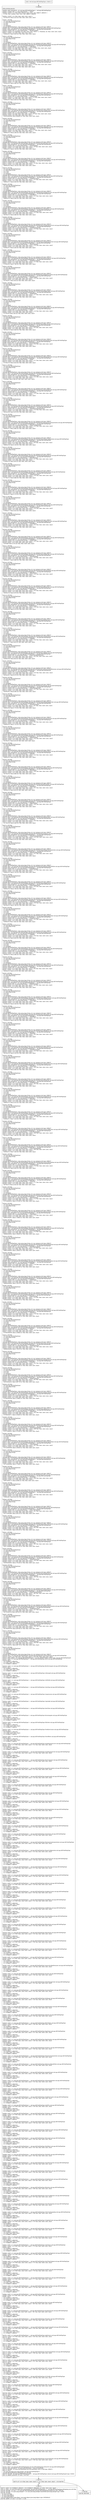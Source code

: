 digraph "CFG formil.nga.tiff.FieldTagType.\<clinit\>()V" {
Node_0 [shape=record,label="{0\:\ 0x0000|MTH_ENTER_BLOCK\l|0x0000: NEW_INSTANCE  (r0 I:mil.nga.tiff.FieldTagType) =  mil.nga.tiff.FieldTagType \l0x0002: CONST_STR  (r1 I:java.lang.String) =  \"Artist\" \l0x0004: CONST  (r2 I:?[int, float, boolean, short, byte, char, OBJECT, ARRAY]) = \l  (0 ?[int, float, boolean, short, byte, char, OBJECT, ARRAY])\l \l0x0005: CONST  (r3 I:?[int, float, short, byte, char]) = \l  (315(0x13b, float:4.41E\-43) ?[int, float, short, byte, char])\l \l0x0007: INVOKE  \l  (r0 I:mil.nga.tiff.FieldTagType)\l  (r1 I:java.lang.String)\l  (r2 I:int)\l  (r3 I:int)\l  (r2 I:boolean)\l mil.nga.tiff.FieldTagType.\<init\>(java.lang.String, int, int, boolean):void type: DIRECT \l0x000a: SPUT  (r0 I:mil.nga.tiff.FieldTagType) mil.nga.tiff.FieldTagType.Artist mil.nga.tiff.FieldTagType \l0x000c: NEW_INSTANCE  (r0 I:mil.nga.tiff.FieldTagType) =  mil.nga.tiff.FieldTagType \l0x000e: CONST_STR  (r1 I:java.lang.String) =  \"BitsPerSample\" \l0x0010: CONST  (r3 I:?[boolean, int, float, short, byte, char]) = (1 ?[boolean, int, float, short, byte, char]) \l0x0011: CONST  (r4 I:?[int, float, short, byte, char]) = \l  (258(0x102, float:3.62E\-43) ?[int, float, short, byte, char])\l \l0x0013: INVOKE  \l  (r0 I:mil.nga.tiff.FieldTagType)\l  (r1 I:java.lang.String)\l  (r3 I:int)\l  (r4 I:int)\l  (r3 I:boolean)\l mil.nga.tiff.FieldTagType.\<init\>(java.lang.String, int, int, boolean):void type: DIRECT \l0x0016: SPUT  (r0 I:mil.nga.tiff.FieldTagType) mil.nga.tiff.FieldTagType.BitsPerSample mil.nga.tiff.FieldTagType \l0x0018: NEW_INSTANCE  (r0 I:mil.nga.tiff.FieldTagType) =  mil.nga.tiff.FieldTagType \l0x001a: CONST_STR  (r1 I:java.lang.String) =  \"CellLength\" \l0x001c: CONST  (r4 I:?[int, float, short, byte, char]) = (2 ?[int, float, short, byte, char]) \l0x001d: CONST  (r5 I:?[int, float, short, byte, char]) = \l  (265(0x109, float:3.71E\-43) ?[int, float, short, byte, char])\l \l0x001f: INVOKE  \l  (r0 I:mil.nga.tiff.FieldTagType)\l  (r1 I:java.lang.String)\l  (r4 I:int)\l  (r5 I:int)\l  (r2 I:boolean)\l mil.nga.tiff.FieldTagType.\<init\>(java.lang.String, int, int, boolean):void type: DIRECT \l0x0022: SPUT  (r0 I:mil.nga.tiff.FieldTagType) mil.nga.tiff.FieldTagType.CellLength mil.nga.tiff.FieldTagType \l0x0024: NEW_INSTANCE  (r0 I:mil.nga.tiff.FieldTagType) =  mil.nga.tiff.FieldTagType \l0x0026: CONST_STR  (r1 I:java.lang.String) =  \"CellWidth\" \l0x0028: CONST  (r5 I:?[int, float, short, byte, char]) = (3 ?[int, float, short, byte, char]) \l0x0029: CONST  (r6 I:?[int, float, short, byte, char]) = \l  (264(0x108, float:3.7E\-43) ?[int, float, short, byte, char])\l \l0x002b: INVOKE  \l  (r0 I:mil.nga.tiff.FieldTagType)\l  (r1 I:java.lang.String)\l  (r5 I:int)\l  (r6 I:int)\l  (r2 I:boolean)\l mil.nga.tiff.FieldTagType.\<init\>(java.lang.String, int, int, boolean):void type: DIRECT \l0x002e: SPUT  (r0 I:mil.nga.tiff.FieldTagType) mil.nga.tiff.FieldTagType.CellWidth mil.nga.tiff.FieldTagType \l0x0030: NEW_INSTANCE  (r0 I:mil.nga.tiff.FieldTagType) =  mil.nga.tiff.FieldTagType \l0x0032: CONST_STR  (r1 I:java.lang.String) =  \"ColorMap\" \l0x0034: CONST  (r6 I:?[int, float, short, byte, char]) = (4 ?[int, float, short, byte, char]) \l0x0035: CONST  (r7 I:?[int, float, short, byte, char]) = \l  (320(0x140, float:4.48E\-43) ?[int, float, short, byte, char])\l \l0x0037: INVOKE  \l  (r0 I:mil.nga.tiff.FieldTagType)\l  (r1 I:java.lang.String)\l  (r6 I:int)\l  (r7 I:int)\l  (r2 I:boolean)\l mil.nga.tiff.FieldTagType.\<init\>(java.lang.String, int, int, boolean):void type: DIRECT \l0x003a: SPUT  (r0 I:mil.nga.tiff.FieldTagType) mil.nga.tiff.FieldTagType.ColorMap mil.nga.tiff.FieldTagType \l0x003c: NEW_INSTANCE  (r0 I:mil.nga.tiff.FieldTagType) =  mil.nga.tiff.FieldTagType \l0x003e: CONST_STR  (r1 I:java.lang.String) =  \"Compression\" \l0x0040: CONST  (r7 I:?[int, float, short, byte, char]) = (5 ?[int, float, short, byte, char]) \l0x0041: CONST  (r8 I:?[int, float, short, byte, char]) = \l  (259(0x103, float:3.63E\-43) ?[int, float, short, byte, char])\l \l0x0043: INVOKE  \l  (r0 I:mil.nga.tiff.FieldTagType)\l  (r1 I:java.lang.String)\l  (r7 I:int)\l  (r8 I:int)\l  (r2 I:boolean)\l mil.nga.tiff.FieldTagType.\<init\>(java.lang.String, int, int, boolean):void type: DIRECT \l0x0046: SPUT  (r0 I:mil.nga.tiff.FieldTagType) mil.nga.tiff.FieldTagType.Compression mil.nga.tiff.FieldTagType \l0x0048: NEW_INSTANCE  (r0 I:mil.nga.tiff.FieldTagType) =  mil.nga.tiff.FieldTagType \l0x004a: CONST_STR  (r1 I:java.lang.String) =  \"Copyright\" \l0x004c: CONST  (r8 I:?[int, float, short, byte, char]) = (6 ?[int, float, short, byte, char]) \l0x004d: CONST  (r9 I:?[int, float, short, byte, char]) = \l  (33432(0x8298, float:4.6848E\-41) ?[int, float, short, byte, char])\l \l0x0050: INVOKE  \l  (r0 I:mil.nga.tiff.FieldTagType)\l  (r1 I:java.lang.String)\l  (r8 I:int)\l  (r9 I:int)\l  (r2 I:boolean)\l mil.nga.tiff.FieldTagType.\<init\>(java.lang.String, int, int, boolean):void type: DIRECT \l0x0053: SPUT  (r0 I:mil.nga.tiff.FieldTagType) mil.nga.tiff.FieldTagType.Copyright mil.nga.tiff.FieldTagType \l0x0055: NEW_INSTANCE  (r0 I:mil.nga.tiff.FieldTagType) =  mil.nga.tiff.FieldTagType \l0x0057: CONST_STR  (r1 I:java.lang.String) =  \"DateTime\" \l0x0059: CONST  (r9 I:?[int, float, short, byte, char]) = (7 ?[int, float, short, byte, char]) \l0x005a: CONST  (r10 I:?[int, float, short, byte, char]) = \l  (306(0x132, float:4.29E\-43) ?[int, float, short, byte, char])\l \l0x005c: INVOKE  \l  (r0 I:mil.nga.tiff.FieldTagType)\l  (r1 I:java.lang.String)\l  (r9 I:int)\l  (r10 I:int)\l  (r2 I:boolean)\l mil.nga.tiff.FieldTagType.\<init\>(java.lang.String, int, int, boolean):void type: DIRECT \l0x005f: SPUT  (r0 I:mil.nga.tiff.FieldTagType) mil.nga.tiff.FieldTagType.DateTime mil.nga.tiff.FieldTagType \l0x0061: NEW_INSTANCE  (r0 I:mil.nga.tiff.FieldTagType) =  mil.nga.tiff.FieldTagType \l0x0063: CONST_STR  (r1 I:java.lang.String) =  \"ExtraSamples\" \l0x0065: CONST  (r10 I:?[int, float, short, byte, char]) = (8 ?[int, float, short, byte, char]) \l0x0067: CONST  (r11 I:?[int, float, short, byte, char]) = \l  (338(0x152, float:4.74E\-43) ?[int, float, short, byte, char])\l \l0x0069: INVOKE  \l  (r0 I:mil.nga.tiff.FieldTagType)\l  (r1 I:java.lang.String)\l  (r10 I:int)\l  (r11 I:int)\l  (r3 I:boolean)\l mil.nga.tiff.FieldTagType.\<init\>(java.lang.String, int, int, boolean):void type: DIRECT \l0x006c: SPUT  (r0 I:mil.nga.tiff.FieldTagType) mil.nga.tiff.FieldTagType.ExtraSamples mil.nga.tiff.FieldTagType \l0x006e: NEW_INSTANCE  (r0 I:mil.nga.tiff.FieldTagType) =  mil.nga.tiff.FieldTagType \l0x0070: CONST_STR  (r1 I:java.lang.String) =  \"FillOrder\" \l0x0072: CONST  (r11 I:?[int, float, short, byte, char]) = (9 ?[int, float, short, byte, char]) \l0x0074: CONST  (r12 I:?[int, float, short, byte, char]) = \l  (266(0x10a, float:3.73E\-43) ?[int, float, short, byte, char])\l \l0x0076: INVOKE  \l  (r0 I:mil.nga.tiff.FieldTagType)\l  (r1 I:java.lang.String)\l  (r11 I:int)\l  (r12 I:int)\l  (r2 I:boolean)\l mil.nga.tiff.FieldTagType.\<init\>(java.lang.String, int, int, boolean):void type: DIRECT \l0x0079: SPUT  (r0 I:mil.nga.tiff.FieldTagType) mil.nga.tiff.FieldTagType.FillOrder mil.nga.tiff.FieldTagType \l0x007b: NEW_INSTANCE  (r0 I:mil.nga.tiff.FieldTagType) =  mil.nga.tiff.FieldTagType \l0x007d: CONST_STR  (r1 I:java.lang.String) =  \"FreeByteCounts\" \l0x007f: CONST  (r12 I:?[int, float, short, byte, char]) = (10 ?[int, float, short, byte, char]) \l0x0081: CONST  (r13 I:?[int, float, short, byte, char]) = \l  (289(0x121, float:4.05E\-43) ?[int, float, short, byte, char])\l \l0x0083: INVOKE  \l  (r0 I:mil.nga.tiff.FieldTagType)\l  (r1 I:java.lang.String)\l  (r12 I:int)\l  (r13 I:int)\l  (r2 I:boolean)\l mil.nga.tiff.FieldTagType.\<init\>(java.lang.String, int, int, boolean):void type: DIRECT \l0x0086: SPUT  (r0 I:mil.nga.tiff.FieldTagType) mil.nga.tiff.FieldTagType.FreeByteCounts mil.nga.tiff.FieldTagType \l0x0088: NEW_INSTANCE  (r0 I:mil.nga.tiff.FieldTagType) =  mil.nga.tiff.FieldTagType \l0x008a: CONST_STR  (r1 I:java.lang.String) =  \"FreeOffsets\" \l0x008c: CONST  (r13 I:?[int, float, short, byte, char]) = (11 ?[int, float, short, byte, char]) \l0x008e: CONST  (r14 I:?[int, float, short, byte, char]) = \l  (288(0x120, float:4.04E\-43) ?[int, float, short, byte, char])\l \l0x0090: INVOKE  \l  (r0 I:mil.nga.tiff.FieldTagType)\l  (r1 I:java.lang.String)\l  (r13 I:int)\l  (r14 I:int)\l  (r2 I:boolean)\l mil.nga.tiff.FieldTagType.\<init\>(java.lang.String, int, int, boolean):void type: DIRECT \l0x0093: SPUT  (r0 I:mil.nga.tiff.FieldTagType) mil.nga.tiff.FieldTagType.FreeOffsets mil.nga.tiff.FieldTagType \l0x0095: NEW_INSTANCE  (r0 I:mil.nga.tiff.FieldTagType) =  mil.nga.tiff.FieldTagType \l0x0097: CONST_STR  (r1 I:java.lang.String) =  \"GrayResponseCurve\" \l0x0099: CONST  (r14 I:?[int, float, short, byte, char]) = (12 ?[int, float, short, byte, char]) \l0x009b: CONST  (r15 I:?[int, float, short, byte, char]) = \l  (291(0x123, float:4.08E\-43) ?[int, float, short, byte, char])\l \l0x009d: INVOKE  \l  (r0 I:mil.nga.tiff.FieldTagType)\l  (r1 I:java.lang.String)\l  (r14 I:int)\l  (r15 I:int)\l  (r2 I:boolean)\l mil.nga.tiff.FieldTagType.\<init\>(java.lang.String, int, int, boolean):void type: DIRECT \l0x00a0: SPUT  (r0 I:mil.nga.tiff.FieldTagType) mil.nga.tiff.FieldTagType.GrayResponseCurve mil.nga.tiff.FieldTagType \l0x00a2: NEW_INSTANCE  (r0 I:mil.nga.tiff.FieldTagType) =  mil.nga.tiff.FieldTagType \l0x00a4: CONST_STR  (r1 I:java.lang.String) =  \"GrayResponseUnit\" \l0x00a6: CONST  (r15 I:?[int, float, short, byte, char]) = (13 ?[int, float, short, byte, char]) \l0x00a8: CONST  (r14 I:?[int, float, short, byte, char]) = \l  (290(0x122, float:4.06E\-43) ?[int, float, short, byte, char])\l \l0x00aa: INVOKE  \l  (r0 I:mil.nga.tiff.FieldTagType)\l  (r1 I:java.lang.String)\l  (r15 I:int)\l  (r14 I:int)\l  (r2 I:boolean)\l mil.nga.tiff.FieldTagType.\<init\>(java.lang.String, int, int, boolean):void type: DIRECT \l0x00ad: SPUT  (r0 I:mil.nga.tiff.FieldTagType) mil.nga.tiff.FieldTagType.GrayResponseUnit mil.nga.tiff.FieldTagType \l0x00af: NEW_INSTANCE  (r0 I:mil.nga.tiff.FieldTagType) =  mil.nga.tiff.FieldTagType \l0x00b1: CONST_STR  (r1 I:java.lang.String) =  \"HostComputer\" \l0x00b3: CONST  (r14 I:?[int, float, short, byte, char]) = (14 ?[int, float, short, byte, char]) \l0x00b5: CONST  (r15 I:?[int, float, short, byte, char]) = \l  (316(0x13c, float:4.43E\-43) ?[int, float, short, byte, char])\l \l0x00b7: INVOKE  \l  (r0 I:mil.nga.tiff.FieldTagType)\l  (r1 I:java.lang.String)\l  (r14 I:int)\l  (r15 I:int)\l  (r2 I:boolean)\l mil.nga.tiff.FieldTagType.\<init\>(java.lang.String, int, int, boolean):void type: DIRECT \l0x00ba: SPUT  (r0 I:mil.nga.tiff.FieldTagType) mil.nga.tiff.FieldTagType.HostComputer mil.nga.tiff.FieldTagType \l0x00bc: NEW_INSTANCE  (r0 I:mil.nga.tiff.FieldTagType) =  mil.nga.tiff.FieldTagType \l0x00be: CONST_STR  (r1 I:java.lang.String) =  \"ImageDescription\" \l0x00c0: CONST  (r15 I:?[int, float, short, byte, char]) = (15 ?[int, float, short, byte, char]) \l0x00c2: CONST  (r14 I:?[int, float, short, byte, char]) = \l  (270(0x10e, float:3.78E\-43) ?[int, float, short, byte, char])\l \l0x00c4: INVOKE  \l  (r0 I:mil.nga.tiff.FieldTagType)\l  (r1 I:java.lang.String)\l  (r15 I:int)\l  (r14 I:int)\l  (r2 I:boolean)\l mil.nga.tiff.FieldTagType.\<init\>(java.lang.String, int, int, boolean):void type: DIRECT \l0x00c7: SPUT  (r0 I:mil.nga.tiff.FieldTagType) mil.nga.tiff.FieldTagType.ImageDescription mil.nga.tiff.FieldTagType \l0x00c9: NEW_INSTANCE  (r0 I:mil.nga.tiff.FieldTagType) =  mil.nga.tiff.FieldTagType \l0x00cb: CONST_STR  (r1 I:java.lang.String) =  \"ImageLength\" \l0x00cd: CONST  (r14 I:?[int, float, short, byte, char]) = (16 ?[int, float, short, byte, char]) \l0x00cf: CONST  (r15 I:?[int, float, short, byte, char]) = \l  (257(0x101, float:3.6E\-43) ?[int, float, short, byte, char])\l \l0x00d1: INVOKE  \l  (r0 I:mil.nga.tiff.FieldTagType)\l  (r1 I:java.lang.String)\l  (r14 I:int)\l  (r15 I:int)\l  (r2 I:boolean)\l mil.nga.tiff.FieldTagType.\<init\>(java.lang.String, int, int, boolean):void type: DIRECT \l0x00d4: SPUT  (r0 I:mil.nga.tiff.FieldTagType) mil.nga.tiff.FieldTagType.ImageLength mil.nga.tiff.FieldTagType \l0x00d6: NEW_INSTANCE  (r0 I:mil.nga.tiff.FieldTagType) =  mil.nga.tiff.FieldTagType \l0x00d8: CONST_STR  (r1 I:java.lang.String) =  \"ImageWidth\" \l0x00da: CONST  (r14 I:?[int, float, short, byte, char]) = (17 ?[int, float, short, byte, char]) \l0x00dc: CONST  (r15 I:?[int, float, short, byte, char]) = \l  (256(0x100, float:3.59E\-43) ?[int, float, short, byte, char])\l \l0x00de: INVOKE  \l  (r0 I:mil.nga.tiff.FieldTagType)\l  (r1 I:java.lang.String)\l  (r14 I:int)\l  (r15 I:int)\l  (r2 I:boolean)\l mil.nga.tiff.FieldTagType.\<init\>(java.lang.String, int, int, boolean):void type: DIRECT \l0x00e1: SPUT  (r0 I:mil.nga.tiff.FieldTagType) mil.nga.tiff.FieldTagType.ImageWidth mil.nga.tiff.FieldTagType \l0x00e3: NEW_INSTANCE  (r0 I:mil.nga.tiff.FieldTagType) =  mil.nga.tiff.FieldTagType \l0x00e5: CONST_STR  (r1 I:java.lang.String) =  \"Make\" \l0x00e7: CONST  (r14 I:?[int, float, short, byte, char]) = (18 ?[int, float, short, byte, char]) \l0x00e9: CONST  (r15 I:?[int, float, short, byte, char]) = \l  (271(0x10f, float:3.8E\-43) ?[int, float, short, byte, char])\l \l0x00eb: INVOKE  \l  (r0 I:mil.nga.tiff.FieldTagType)\l  (r1 I:java.lang.String)\l  (r14 I:int)\l  (r15 I:int)\l  (r2 I:boolean)\l mil.nga.tiff.FieldTagType.\<init\>(java.lang.String, int, int, boolean):void type: DIRECT \l0x00ee: SPUT  (r0 I:mil.nga.tiff.FieldTagType) mil.nga.tiff.FieldTagType.Make mil.nga.tiff.FieldTagType \l0x00f0: NEW_INSTANCE  (r0 I:mil.nga.tiff.FieldTagType) =  mil.nga.tiff.FieldTagType \l0x00f2: CONST_STR  (r1 I:java.lang.String) =  \"MaxSampleValue\" \l0x00f4: CONST  (r14 I:?[int, float, short, byte, char]) = (19 ?[int, float, short, byte, char]) \l0x00f6: CONST  (r15 I:?[int, float, short, byte, char]) = \l  (281(0x119, float:3.94E\-43) ?[int, float, short, byte, char])\l \l0x00f8: INVOKE  \l  (r0 I:mil.nga.tiff.FieldTagType)\l  (r1 I:java.lang.String)\l  (r14 I:int)\l  (r15 I:int)\l  (r2 I:boolean)\l mil.nga.tiff.FieldTagType.\<init\>(java.lang.String, int, int, boolean):void type: DIRECT \l0x00fb: SPUT  (r0 I:mil.nga.tiff.FieldTagType) mil.nga.tiff.FieldTagType.MaxSampleValue mil.nga.tiff.FieldTagType \l0x00fd: NEW_INSTANCE  (r0 I:mil.nga.tiff.FieldTagType) =  mil.nga.tiff.FieldTagType \l0x00ff: CONST_STR  (r1 I:java.lang.String) =  \"MinSampleValue\" \l0x0101: CONST  (r14 I:?[int, float, short, byte, char]) = (20 ?[int, float, short, byte, char]) \l0x0103: CONST  (r15 I:?[int, float, short, byte, char]) = \l  (280(0x118, float:3.92E\-43) ?[int, float, short, byte, char])\l \l0x0105: INVOKE  \l  (r0 I:mil.nga.tiff.FieldTagType)\l  (r1 I:java.lang.String)\l  (r14 I:int)\l  (r15 I:int)\l  (r2 I:boolean)\l mil.nga.tiff.FieldTagType.\<init\>(java.lang.String, int, int, boolean):void type: DIRECT \l0x0108: SPUT  (r0 I:mil.nga.tiff.FieldTagType) mil.nga.tiff.FieldTagType.MinSampleValue mil.nga.tiff.FieldTagType \l0x010a: NEW_INSTANCE  (r0 I:mil.nga.tiff.FieldTagType) =  mil.nga.tiff.FieldTagType \l0x010c: CONST_STR  (r1 I:java.lang.String) =  \"Model\" \l0x010e: CONST  (r14 I:?[int, float, short, byte, char]) = (21 ?[int, float, short, byte, char]) \l0x0110: CONST  (r15 I:?[int, float, short, byte, char]) = \l  (272(0x110, float:3.81E\-43) ?[int, float, short, byte, char])\l \l0x0112: INVOKE  \l  (r0 I:mil.nga.tiff.FieldTagType)\l  (r1 I:java.lang.String)\l  (r14 I:int)\l  (r15 I:int)\l  (r2 I:boolean)\l mil.nga.tiff.FieldTagType.\<init\>(java.lang.String, int, int, boolean):void type: DIRECT \l0x0115: SPUT  (r0 I:mil.nga.tiff.FieldTagType) mil.nga.tiff.FieldTagType.Model mil.nga.tiff.FieldTagType \l0x0117: NEW_INSTANCE  (r0 I:mil.nga.tiff.FieldTagType) =  mil.nga.tiff.FieldTagType \l0x0119: CONST_STR  (r1 I:java.lang.String) =  \"NewSubfileType\" \l0x011b: CONST  (r14 I:?[int, float, short, byte, char]) = (22 ?[int, float, short, byte, char]) \l0x011d: CONST  (r15 I:?[int, float, short, byte, char]) = \l  (254(0xfe, float:3.56E\-43) ?[int, float, short, byte, char])\l \l0x011f: INVOKE  \l  (r0 I:mil.nga.tiff.FieldTagType)\l  (r1 I:java.lang.String)\l  (r14 I:int)\l  (r15 I:int)\l  (r2 I:boolean)\l mil.nga.tiff.FieldTagType.\<init\>(java.lang.String, int, int, boolean):void type: DIRECT \l0x0122: SPUT  (r0 I:mil.nga.tiff.FieldTagType) mil.nga.tiff.FieldTagType.NewSubfileType mil.nga.tiff.FieldTagType \l0x0124: NEW_INSTANCE  (r0 I:mil.nga.tiff.FieldTagType) =  mil.nga.tiff.FieldTagType \l0x0126: CONST_STR  (r1 I:java.lang.String) =  \"Orientation\" \l0x0128: CONST  (r14 I:?[int, float, short, byte, char]) = (23 ?[int, float, short, byte, char]) \l0x012a: CONST  (r15 I:?[int, float, short, byte, char]) = \l  (274(0x112, float:3.84E\-43) ?[int, float, short, byte, char])\l \l0x012c: INVOKE  \l  (r0 I:mil.nga.tiff.FieldTagType)\l  (r1 I:java.lang.String)\l  (r14 I:int)\l  (r15 I:int)\l  (r2 I:boolean)\l mil.nga.tiff.FieldTagType.\<init\>(java.lang.String, int, int, boolean):void type: DIRECT \l0x012f: SPUT  (r0 I:mil.nga.tiff.FieldTagType) mil.nga.tiff.FieldTagType.Orientation mil.nga.tiff.FieldTagType \l0x0131: NEW_INSTANCE  (r0 I:mil.nga.tiff.FieldTagType) =  mil.nga.tiff.FieldTagType \l0x0133: CONST_STR  (r1 I:java.lang.String) =  \"PhotometricInterpretation\" \l0x0135: CONST  (r14 I:?[int, float, short, byte, char]) = (24 ?[int, float, short, byte, char]) \l0x0137: CONST  (r15 I:?[int, float, short, byte, char]) = \l  (262(0x106, float:3.67E\-43) ?[int, float, short, byte, char])\l \l0x0139: INVOKE  \l  (r0 I:mil.nga.tiff.FieldTagType)\l  (r1 I:java.lang.String)\l  (r14 I:int)\l  (r15 I:int)\l  (r2 I:boolean)\l mil.nga.tiff.FieldTagType.\<init\>(java.lang.String, int, int, boolean):void type: DIRECT \l0x013c: SPUT  (r0 I:mil.nga.tiff.FieldTagType) mil.nga.tiff.FieldTagType.PhotometricInterpretation mil.nga.tiff.FieldTagType \l0x013e: NEW_INSTANCE  (r0 I:mil.nga.tiff.FieldTagType) =  mil.nga.tiff.FieldTagType \l0x0140: CONST_STR  (r1 I:java.lang.String) =  \"PlanarConfiguration\" \l0x0142: CONST  (r14 I:?[int, float, short, byte, char]) = (25 ?[int, float, short, byte, char]) \l0x0144: CONST  (r15 I:?[int, float, short, byte, char]) = \l  (284(0x11c, float:3.98E\-43) ?[int, float, short, byte, char])\l \l0x0146: INVOKE  \l  (r0 I:mil.nga.tiff.FieldTagType)\l  (r1 I:java.lang.String)\l  (r14 I:int)\l  (r15 I:int)\l  (r2 I:boolean)\l mil.nga.tiff.FieldTagType.\<init\>(java.lang.String, int, int, boolean):void type: DIRECT \l0x0149: SPUT  (r0 I:mil.nga.tiff.FieldTagType) mil.nga.tiff.FieldTagType.PlanarConfiguration mil.nga.tiff.FieldTagType \l0x014b: NEW_INSTANCE  (r0 I:mil.nga.tiff.FieldTagType) =  mil.nga.tiff.FieldTagType \l0x014d: CONST_STR  (r1 I:java.lang.String) =  \"ResolutionUnit\" \l0x014f: CONST  (r14 I:?[int, float, short, byte, char]) = (26 ?[int, float, short, byte, char]) \l0x0151: CONST  (r15 I:?[int, float, short, byte, char]) = \l  (296(0x128, float:4.15E\-43) ?[int, float, short, byte, char])\l \l0x0153: INVOKE  \l  (r0 I:mil.nga.tiff.FieldTagType)\l  (r1 I:java.lang.String)\l  (r14 I:int)\l  (r15 I:int)\l  (r2 I:boolean)\l mil.nga.tiff.FieldTagType.\<init\>(java.lang.String, int, int, boolean):void type: DIRECT \l0x0156: SPUT  (r0 I:mil.nga.tiff.FieldTagType) mil.nga.tiff.FieldTagType.ResolutionUnit mil.nga.tiff.FieldTagType \l0x0158: NEW_INSTANCE  (r0 I:mil.nga.tiff.FieldTagType) =  mil.nga.tiff.FieldTagType \l0x015a: CONST_STR  (r1 I:java.lang.String) =  \"RowsPerStrip\" \l0x015c: CONST  (r14 I:?[int, float, short, byte, char]) = (27 ?[int, float, short, byte, char]) \l0x015e: CONST  (r15 I:?[int, float, short, byte, char]) = \l  (278(0x116, float:3.9E\-43) ?[int, float, short, byte, char])\l \l0x0160: INVOKE  \l  (r0 I:mil.nga.tiff.FieldTagType)\l  (r1 I:java.lang.String)\l  (r14 I:int)\l  (r15 I:int)\l  (r2 I:boolean)\l mil.nga.tiff.FieldTagType.\<init\>(java.lang.String, int, int, boolean):void type: DIRECT \l0x0163: SPUT  (r0 I:mil.nga.tiff.FieldTagType) mil.nga.tiff.FieldTagType.RowsPerStrip mil.nga.tiff.FieldTagType \l0x0165: NEW_INSTANCE  (r0 I:mil.nga.tiff.FieldTagType) =  mil.nga.tiff.FieldTagType \l0x0167: CONST_STR  (r1 I:java.lang.String) =  \"SamplesPerPixel\" \l0x0169: CONST  (r14 I:?[int, float, short, byte, char]) = (28 ?[int, float, short, byte, char]) \l0x016b: CONST  (r15 I:?[int, float, short, byte, char]) = \l  (277(0x115, float:3.88E\-43) ?[int, float, short, byte, char])\l \l0x016d: INVOKE  \l  (r0 I:mil.nga.tiff.FieldTagType)\l  (r1 I:java.lang.String)\l  (r14 I:int)\l  (r15 I:int)\l  (r2 I:boolean)\l mil.nga.tiff.FieldTagType.\<init\>(java.lang.String, int, int, boolean):void type: DIRECT \l0x0170: SPUT  (r0 I:mil.nga.tiff.FieldTagType) mil.nga.tiff.FieldTagType.SamplesPerPixel mil.nga.tiff.FieldTagType \l0x0172: NEW_INSTANCE  (r0 I:mil.nga.tiff.FieldTagType) =  mil.nga.tiff.FieldTagType \l0x0174: CONST_STR  (r1 I:java.lang.String) =  \"Software\" \l0x0176: CONST  (r14 I:?[int, float, short, byte, char]) = (29 ?[int, float, short, byte, char]) \l0x0178: CONST  (r15 I:?[int, float, short, byte, char]) = \l  (305(0x131, float:4.27E\-43) ?[int, float, short, byte, char])\l \l0x017a: INVOKE  \l  (r0 I:mil.nga.tiff.FieldTagType)\l  (r1 I:java.lang.String)\l  (r14 I:int)\l  (r15 I:int)\l  (r2 I:boolean)\l mil.nga.tiff.FieldTagType.\<init\>(java.lang.String, int, int, boolean):void type: DIRECT \l0x017d: SPUT  (r0 I:mil.nga.tiff.FieldTagType) mil.nga.tiff.FieldTagType.Software mil.nga.tiff.FieldTagType \l0x017f: NEW_INSTANCE  (r0 I:mil.nga.tiff.FieldTagType) =  mil.nga.tiff.FieldTagType \l0x0181: CONST_STR  (r1 I:java.lang.String) =  \"StripByteCounts\" \l0x0183: CONST  (r14 I:?[int, float, short, byte, char]) = (30 ?[int, float, short, byte, char]) \l0x0185: CONST  (r15 I:?[int, float, short, byte, char]) = \l  (279(0x117, float:3.91E\-43) ?[int, float, short, byte, char])\l \l0x0187: INVOKE  \l  (r0 I:mil.nga.tiff.FieldTagType)\l  (r1 I:java.lang.String)\l  (r14 I:int)\l  (r15 I:int)\l  (r3 I:boolean)\l mil.nga.tiff.FieldTagType.\<init\>(java.lang.String, int, int, boolean):void type: DIRECT \l0x018a: SPUT  (r0 I:mil.nga.tiff.FieldTagType) mil.nga.tiff.FieldTagType.StripByteCounts mil.nga.tiff.FieldTagType \l0x018c: NEW_INSTANCE  (r0 I:mil.nga.tiff.FieldTagType) =  mil.nga.tiff.FieldTagType \l0x018e: CONST_STR  (r1 I:java.lang.String) =  \"StripOffsets\" \l0x0190: CONST  (r14 I:?[int, float, short, byte, char]) = (31 ?[int, float, short, byte, char]) \l0x0192: CONST  (r15 I:?[int, float, short, byte, char]) = \l  (273(0x111, float:3.83E\-43) ?[int, float, short, byte, char])\l \l0x0194: INVOKE  \l  (r0 I:mil.nga.tiff.FieldTagType)\l  (r1 I:java.lang.String)\l  (r14 I:int)\l  (r15 I:int)\l  (r3 I:boolean)\l mil.nga.tiff.FieldTagType.\<init\>(java.lang.String, int, int, boolean):void type: DIRECT \l0x0197: SPUT  (r0 I:mil.nga.tiff.FieldTagType) mil.nga.tiff.FieldTagType.StripOffsets mil.nga.tiff.FieldTagType \l0x0199: NEW_INSTANCE  (r0 I:mil.nga.tiff.FieldTagType) =  mil.nga.tiff.FieldTagType \l0x019b: CONST_STR  (r1 I:java.lang.String) =  \"SubfileType\" \l0x019d: CONST  (r14 I:?[int, float, short, byte, char]) = (32 ?[int, float, short, byte, char]) \l0x019f: CONST  (r15 I:?[int, float, short, byte, char]) = \l  (255(0xff, float:3.57E\-43) ?[int, float, short, byte, char])\l \l0x01a1: INVOKE  \l  (r0 I:mil.nga.tiff.FieldTagType)\l  (r1 I:java.lang.String)\l  (r14 I:int)\l  (r15 I:int)\l  (r2 I:boolean)\l mil.nga.tiff.FieldTagType.\<init\>(java.lang.String, int, int, boolean):void type: DIRECT \l0x01a4: SPUT  (r0 I:mil.nga.tiff.FieldTagType) mil.nga.tiff.FieldTagType.SubfileType mil.nga.tiff.FieldTagType \l0x01a6: NEW_INSTANCE  (r0 I:mil.nga.tiff.FieldTagType) =  mil.nga.tiff.FieldTagType \l0x01a8: CONST_STR  (r1 I:java.lang.String) =  \"Threshholding\" \l0x01aa: CONST  (r14 I:?[int, float, short, byte, char]) = (33 ?[int, float, short, byte, char]) \l0x01ac: CONST  (r15 I:?[int, float, short, byte, char]) = \l  (263(0x107, float:3.69E\-43) ?[int, float, short, byte, char])\l \l0x01ae: INVOKE  \l  (r0 I:mil.nga.tiff.FieldTagType)\l  (r1 I:java.lang.String)\l  (r14 I:int)\l  (r15 I:int)\l  (r2 I:boolean)\l mil.nga.tiff.FieldTagType.\<init\>(java.lang.String, int, int, boolean):void type: DIRECT \l0x01b1: SPUT  (r0 I:mil.nga.tiff.FieldTagType) mil.nga.tiff.FieldTagType.Threshholding mil.nga.tiff.FieldTagType \l0x01b3: NEW_INSTANCE  (r0 I:mil.nga.tiff.FieldTagType) =  mil.nga.tiff.FieldTagType \l0x01b5: CONST_STR  (r1 I:java.lang.String) =  \"XResolution\" \l0x01b7: CONST  (r14 I:?[int, float, short, byte, char]) = (34 ?[int, float, short, byte, char]) \l0x01b9: CONST  (r15 I:?[int, float, short, byte, char]) = \l  (282(0x11a, float:3.95E\-43) ?[int, float, short, byte, char])\l \l0x01bb: INVOKE  \l  (r0 I:mil.nga.tiff.FieldTagType)\l  (r1 I:java.lang.String)\l  (r14 I:int)\l  (r15 I:int)\l  (r2 I:boolean)\l mil.nga.tiff.FieldTagType.\<init\>(java.lang.String, int, int, boolean):void type: DIRECT \l0x01be: SPUT  (r0 I:mil.nga.tiff.FieldTagType) mil.nga.tiff.FieldTagType.XResolution mil.nga.tiff.FieldTagType \l0x01c0: NEW_INSTANCE  (r0 I:mil.nga.tiff.FieldTagType) =  mil.nga.tiff.FieldTagType \l0x01c2: CONST_STR  (r1 I:java.lang.String) =  \"YResolution\" \l0x01c4: CONST  (r14 I:?[int, float, short, byte, char]) = (35 ?[int, float, short, byte, char]) \l0x01c6: CONST  (r15 I:?[int, float, short, byte, char]) = \l  (283(0x11b, float:3.97E\-43) ?[int, float, short, byte, char])\l \l0x01c8: INVOKE  \l  (r0 I:mil.nga.tiff.FieldTagType)\l  (r1 I:java.lang.String)\l  (r14 I:int)\l  (r15 I:int)\l  (r2 I:boolean)\l mil.nga.tiff.FieldTagType.\<init\>(java.lang.String, int, int, boolean):void type: DIRECT \l0x01cb: SPUT  (r0 I:mil.nga.tiff.FieldTagType) mil.nga.tiff.FieldTagType.YResolution mil.nga.tiff.FieldTagType \l0x01cd: NEW_INSTANCE  (r0 I:mil.nga.tiff.FieldTagType) =  mil.nga.tiff.FieldTagType \l0x01cf: CONST_STR  (r1 I:java.lang.String) =  \"BadFaxLines\" \l0x01d1: CONST  (r14 I:?[int, float, short, byte, char]) = (36 ?[int, float, short, byte, char]) \l0x01d3: CONST  (r15 I:?[int, float, short, byte, char]) = \l  (326(0x146, float:4.57E\-43) ?[int, float, short, byte, char])\l \l0x01d5: INVOKE  \l  (r0 I:mil.nga.tiff.FieldTagType)\l  (r1 I:java.lang.String)\l  (r14 I:int)\l  (r15 I:int)\l  (r2 I:boolean)\l mil.nga.tiff.FieldTagType.\<init\>(java.lang.String, int, int, boolean):void type: DIRECT \l0x01d8: SPUT  (r0 I:mil.nga.tiff.FieldTagType) mil.nga.tiff.FieldTagType.BadFaxLines mil.nga.tiff.FieldTagType \l0x01da: NEW_INSTANCE  (r0 I:mil.nga.tiff.FieldTagType) =  mil.nga.tiff.FieldTagType \l0x01dc: CONST_STR  (r1 I:java.lang.String) =  \"CleanFaxData\" \l0x01de: CONST  (r14 I:?[int, float, short, byte, char]) = (37 ?[int, float, short, byte, char]) \l0x01e0: CONST  (r15 I:?[int, float, short, byte, char]) = \l  (327(0x147, float:4.58E\-43) ?[int, float, short, byte, char])\l \l0x01e2: INVOKE  \l  (r0 I:mil.nga.tiff.FieldTagType)\l  (r1 I:java.lang.String)\l  (r14 I:int)\l  (r15 I:int)\l  (r2 I:boolean)\l mil.nga.tiff.FieldTagType.\<init\>(java.lang.String, int, int, boolean):void type: DIRECT \l0x01e5: SPUT  (r0 I:mil.nga.tiff.FieldTagType) mil.nga.tiff.FieldTagType.CleanFaxData mil.nga.tiff.FieldTagType \l0x01e7: NEW_INSTANCE  (r0 I:mil.nga.tiff.FieldTagType) =  mil.nga.tiff.FieldTagType \l0x01e9: CONST_STR  (r1 I:java.lang.String) =  \"ClipPath\" \l0x01eb: CONST  (r14 I:?[int, float, short, byte, char]) = (38 ?[int, float, short, byte, char]) \l0x01ed: CONST  (r15 I:?[int, float, short, byte, char]) = \l  (343(0x157, float:4.8E\-43) ?[int, float, short, byte, char])\l \l0x01ef: INVOKE  \l  (r0 I:mil.nga.tiff.FieldTagType)\l  (r1 I:java.lang.String)\l  (r14 I:int)\l  (r15 I:int)\l  (r2 I:boolean)\l mil.nga.tiff.FieldTagType.\<init\>(java.lang.String, int, int, boolean):void type: DIRECT \l0x01f2: SPUT  (r0 I:mil.nga.tiff.FieldTagType) mil.nga.tiff.FieldTagType.ClipPath mil.nga.tiff.FieldTagType \l0x01f4: NEW_INSTANCE  (r0 I:mil.nga.tiff.FieldTagType) =  mil.nga.tiff.FieldTagType \l0x01f6: CONST_STR  (r1 I:java.lang.String) =  \"ConsecutiveBadFaxLines\" \l0x01f8: CONST  (r14 I:?[int, float, short, byte, char]) = (39 ?[int, float, short, byte, char]) \l0x01fa: CONST  (r15 I:?[int, float, short, byte, char]) = \l  (328(0x148, float:4.6E\-43) ?[int, float, short, byte, char])\l \l0x01fc: INVOKE  \l  (r0 I:mil.nga.tiff.FieldTagType)\l  (r1 I:java.lang.String)\l  (r14 I:int)\l  (r15 I:int)\l  (r2 I:boolean)\l mil.nga.tiff.FieldTagType.\<init\>(java.lang.String, int, int, boolean):void type: DIRECT \l0x01ff: SPUT  (r0 I:mil.nga.tiff.FieldTagType) mil.nga.tiff.FieldTagType.ConsecutiveBadFaxLines mil.nga.tiff.FieldTagType \l0x0201: NEW_INSTANCE  (r0 I:mil.nga.tiff.FieldTagType) =  mil.nga.tiff.FieldTagType \l0x0203: CONST_STR  (r1 I:java.lang.String) =  \"Decode\" \l0x0205: CONST  (r14 I:?[int, float, short, byte, char]) = (40 ?[int, float, short, byte, char]) \l0x0207: CONST  (r15 I:?[int, float, short, byte, char]) = \l  (433(0x1b1, float:6.07E\-43) ?[int, float, short, byte, char])\l \l0x0209: INVOKE  \l  (r0 I:mil.nga.tiff.FieldTagType)\l  (r1 I:java.lang.String)\l  (r14 I:int)\l  (r15 I:int)\l  (r2 I:boolean)\l mil.nga.tiff.FieldTagType.\<init\>(java.lang.String, int, int, boolean):void type: DIRECT \l0x020c: SPUT  (r0 I:mil.nga.tiff.FieldTagType) mil.nga.tiff.FieldTagType.Decode mil.nga.tiff.FieldTagType \l0x020e: NEW_INSTANCE  (r0 I:mil.nga.tiff.FieldTagType) =  mil.nga.tiff.FieldTagType \l0x0210: CONST_STR  (r1 I:java.lang.String) =  \"DefaultImageColor\" \l0x0212: CONST  (r14 I:?[int, float, short, byte, char]) = (41 ?[int, float, short, byte, char]) \l0x0214: CONST  (r15 I:?[int, float, short, byte, char]) = \l  (434(0x1b2, float:6.08E\-43) ?[int, float, short, byte, char])\l \l0x0216: INVOKE  \l  (r0 I:mil.nga.tiff.FieldTagType)\l  (r1 I:java.lang.String)\l  (r14 I:int)\l  (r15 I:int)\l  (r2 I:boolean)\l mil.nga.tiff.FieldTagType.\<init\>(java.lang.String, int, int, boolean):void type: DIRECT \l0x0219: SPUT  (r0 I:mil.nga.tiff.FieldTagType) mil.nga.tiff.FieldTagType.DefaultImageColor mil.nga.tiff.FieldTagType \l0x021b: NEW_INSTANCE  (r0 I:mil.nga.tiff.FieldTagType) =  mil.nga.tiff.FieldTagType \l0x021d: CONST_STR  (r1 I:java.lang.String) =  \"DocumentName\" \l0x021f: CONST  (r14 I:?[int, float, short, byte, char]) = (42 ?[int, float, short, byte, char]) \l0x0221: CONST  (r15 I:?[int, float, short, byte, char]) = \l  (269(0x10d, float:3.77E\-43) ?[int, float, short, byte, char])\l \l0x0223: INVOKE  \l  (r0 I:mil.nga.tiff.FieldTagType)\l  (r1 I:java.lang.String)\l  (r14 I:int)\l  (r15 I:int)\l  (r2 I:boolean)\l mil.nga.tiff.FieldTagType.\<init\>(java.lang.String, int, int, boolean):void type: DIRECT \l0x0226: SPUT  (r0 I:mil.nga.tiff.FieldTagType) mil.nga.tiff.FieldTagType.DocumentName mil.nga.tiff.FieldTagType \l0x0228: NEW_INSTANCE  (r0 I:mil.nga.tiff.FieldTagType) =  mil.nga.tiff.FieldTagType \l0x022a: CONST_STR  (r1 I:java.lang.String) =  \"DotRange\" \l0x022c: CONST  (r14 I:?[int, float, short, byte, char]) = (43 ?[int, float, short, byte, char]) \l0x022e: CONST  (r15 I:?[int, float, short, byte, char]) = \l  (336(0x150, float:4.71E\-43) ?[int, float, short, byte, char])\l \l0x0230: INVOKE  \l  (r0 I:mil.nga.tiff.FieldTagType)\l  (r1 I:java.lang.String)\l  (r14 I:int)\l  (r15 I:int)\l  (r2 I:boolean)\l mil.nga.tiff.FieldTagType.\<init\>(java.lang.String, int, int, boolean):void type: DIRECT \l0x0233: SPUT  (r0 I:mil.nga.tiff.FieldTagType) mil.nga.tiff.FieldTagType.DotRange mil.nga.tiff.FieldTagType \l0x0235: NEW_INSTANCE  (r0 I:mil.nga.tiff.FieldTagType) =  mil.nga.tiff.FieldTagType \l0x0237: CONST_STR  (r1 I:java.lang.String) =  \"HalftoneHints\" \l0x0239: CONST  (r14 I:?[int, float, short, byte, char]) = (44 ?[int, float, short, byte, char]) \l0x023b: CONST  (r15 I:?[int, float, short, byte, char]) = \l  (321(0x141, float:4.5E\-43) ?[int, float, short, byte, char])\l \l0x023d: INVOKE  \l  (r0 I:mil.nga.tiff.FieldTagType)\l  (r1 I:java.lang.String)\l  (r14 I:int)\l  (r15 I:int)\l  (r2 I:boolean)\l mil.nga.tiff.FieldTagType.\<init\>(java.lang.String, int, int, boolean):void type: DIRECT \l0x0240: SPUT  (r0 I:mil.nga.tiff.FieldTagType) mil.nga.tiff.FieldTagType.HalftoneHints mil.nga.tiff.FieldTagType \l0x0242: NEW_INSTANCE  (r0 I:mil.nga.tiff.FieldTagType) =  mil.nga.tiff.FieldTagType \l0x0244: CONST_STR  (r1 I:java.lang.String) =  \"Indexed\" \l0x0246: CONST  (r14 I:?[int, float, short, byte, char]) = (45 ?[int, float, short, byte, char]) \l0x0248: CONST  (r15 I:?[int, float, short, byte, char]) = \l  (346(0x15a, float:4.85E\-43) ?[int, float, short, byte, char])\l \l0x024a: INVOKE  \l  (r0 I:mil.nga.tiff.FieldTagType)\l  (r1 I:java.lang.String)\l  (r14 I:int)\l  (r15 I:int)\l  (r2 I:boolean)\l mil.nga.tiff.FieldTagType.\<init\>(java.lang.String, int, int, boolean):void type: DIRECT \l0x024d: SPUT  (r0 I:mil.nga.tiff.FieldTagType) mil.nga.tiff.FieldTagType.Indexed mil.nga.tiff.FieldTagType \l0x024f: NEW_INSTANCE  (r0 I:mil.nga.tiff.FieldTagType) =  mil.nga.tiff.FieldTagType \l0x0251: CONST_STR  (r1 I:java.lang.String) =  \"JPEGTables\" \l0x0253: CONST  (r14 I:?[int, float, short, byte, char]) = (46 ?[int, float, short, byte, char]) \l0x0255: CONST  (r15 I:?[int, float, short, byte, char]) = \l  (347(0x15b, float:4.86E\-43) ?[int, float, short, byte, char])\l \l0x0257: INVOKE  \l  (r0 I:mil.nga.tiff.FieldTagType)\l  (r1 I:java.lang.String)\l  (r14 I:int)\l  (r15 I:int)\l  (r2 I:boolean)\l mil.nga.tiff.FieldTagType.\<init\>(java.lang.String, int, int, boolean):void type: DIRECT \l0x025a: SPUT  (r0 I:mil.nga.tiff.FieldTagType) mil.nga.tiff.FieldTagType.JPEGTables mil.nga.tiff.FieldTagType \l0x025c: NEW_INSTANCE  (r0 I:mil.nga.tiff.FieldTagType) =  mil.nga.tiff.FieldTagType \l0x025e: CONST_STR  (r1 I:java.lang.String) =  \"PageName\" \l0x0260: CONST  (r14 I:?[int, float, short, byte, char]) = (47 ?[int, float, short, byte, char]) \l0x0262: CONST  (r15 I:?[int, float, short, byte, char]) = \l  (285(0x11d, float:4.0E\-43) ?[int, float, short, byte, char])\l \l0x0264: INVOKE  \l  (r0 I:mil.nga.tiff.FieldTagType)\l  (r1 I:java.lang.String)\l  (r14 I:int)\l  (r15 I:int)\l  (r2 I:boolean)\l mil.nga.tiff.FieldTagType.\<init\>(java.lang.String, int, int, boolean):void type: DIRECT \l0x0267: SPUT  (r0 I:mil.nga.tiff.FieldTagType) mil.nga.tiff.FieldTagType.PageName mil.nga.tiff.FieldTagType \l0x0269: NEW_INSTANCE  (r0 I:mil.nga.tiff.FieldTagType) =  mil.nga.tiff.FieldTagType \l0x026b: CONST_STR  (r1 I:java.lang.String) =  \"PageNumber\" \l0x026d: CONST  (r14 I:?[int, float, short, byte, char]) = (48 ?[int, float, short, byte, char]) \l0x026f: CONST  (r15 I:?[int, float, short, byte, char]) = \l  (297(0x129, float:4.16E\-43) ?[int, float, short, byte, char])\l \l0x0271: INVOKE  \l  (r0 I:mil.nga.tiff.FieldTagType)\l  (r1 I:java.lang.String)\l  (r14 I:int)\l  (r15 I:int)\l  (r2 I:boolean)\l mil.nga.tiff.FieldTagType.\<init\>(java.lang.String, int, int, boolean):void type: DIRECT \l0x0274: SPUT  (r0 I:mil.nga.tiff.FieldTagType) mil.nga.tiff.FieldTagType.PageNumber mil.nga.tiff.FieldTagType \l0x0276: NEW_INSTANCE  (r0 I:mil.nga.tiff.FieldTagType) =  mil.nga.tiff.FieldTagType \l0x0278: CONST_STR  (r1 I:java.lang.String) =  \"Predictor\" \l0x027a: CONST  (r14 I:?[int, float, short, byte, char]) = (49 ?[int, float, short, byte, char]) \l0x027c: CONST  (r15 I:?[int, float, short, byte, char]) = \l  (317(0x13d, float:4.44E\-43) ?[int, float, short, byte, char])\l \l0x027e: INVOKE  \l  (r0 I:mil.nga.tiff.FieldTagType)\l  (r1 I:java.lang.String)\l  (r14 I:int)\l  (r15 I:int)\l  (r2 I:boolean)\l mil.nga.tiff.FieldTagType.\<init\>(java.lang.String, int, int, boolean):void type: DIRECT \l0x0281: SPUT  (r0 I:mil.nga.tiff.FieldTagType) mil.nga.tiff.FieldTagType.Predictor mil.nga.tiff.FieldTagType \l0x0283: NEW_INSTANCE  (r0 I:mil.nga.tiff.FieldTagType) =  mil.nga.tiff.FieldTagType \l0x0285: CONST_STR  (r1 I:java.lang.String) =  \"PrimaryChromaticities\" \l0x0287: CONST  (r14 I:?[int, float, short, byte, char]) = (50 ?[int, float, short, byte, char]) \l0x0289: CONST  (r15 I:?[int, float, short, byte, char]) = \l  (319(0x13f, float:4.47E\-43) ?[int, float, short, byte, char])\l \l0x028b: INVOKE  \l  (r0 I:mil.nga.tiff.FieldTagType)\l  (r1 I:java.lang.String)\l  (r14 I:int)\l  (r15 I:int)\l  (r2 I:boolean)\l mil.nga.tiff.FieldTagType.\<init\>(java.lang.String, int, int, boolean):void type: DIRECT \l0x028e: SPUT  (r0 I:mil.nga.tiff.FieldTagType) mil.nga.tiff.FieldTagType.PrimaryChromaticities mil.nga.tiff.FieldTagType \l0x0290: NEW_INSTANCE  (r0 I:mil.nga.tiff.FieldTagType) =  mil.nga.tiff.FieldTagType \l0x0292: CONST_STR  (r1 I:java.lang.String) =  \"ReferenceBlackWhite\" \l0x0294: CONST  (r14 I:?[int, float, short, byte, char]) = (51 ?[int, float, short, byte, char]) \l0x0296: CONST  (r15 I:?[int, float, short, byte, char]) = \l  (532(0x214, float:7.45E\-43) ?[int, float, short, byte, char])\l \l0x0298: INVOKE  \l  (r0 I:mil.nga.tiff.FieldTagType)\l  (r1 I:java.lang.String)\l  (r14 I:int)\l  (r15 I:int)\l  (r2 I:boolean)\l mil.nga.tiff.FieldTagType.\<init\>(java.lang.String, int, int, boolean):void type: DIRECT \l0x029b: SPUT  (r0 I:mil.nga.tiff.FieldTagType) mil.nga.tiff.FieldTagType.ReferenceBlackWhite mil.nga.tiff.FieldTagType \l0x029d: NEW_INSTANCE  (r0 I:mil.nga.tiff.FieldTagType) =  mil.nga.tiff.FieldTagType \l0x029f: CONST_STR  (r1 I:java.lang.String) =  \"SampleFormat\" \l0x02a1: CONST  (r14 I:?[int, float, short, byte, char]) = (52 ?[int, float, short, byte, char]) \l0x02a3: CONST  (r15 I:?[int, float, short, byte, char]) = \l  (339(0x153, float:4.75E\-43) ?[int, float, short, byte, char])\l \l0x02a5: INVOKE  \l  (r0 I:mil.nga.tiff.FieldTagType)\l  (r1 I:java.lang.String)\l  (r14 I:int)\l  (r15 I:int)\l  (r3 I:boolean)\l mil.nga.tiff.FieldTagType.\<init\>(java.lang.String, int, int, boolean):void type: DIRECT \l0x02a8: SPUT  (r0 I:mil.nga.tiff.FieldTagType) mil.nga.tiff.FieldTagType.SampleFormat mil.nga.tiff.FieldTagType \l0x02aa: NEW_INSTANCE  (r0 I:mil.nga.tiff.FieldTagType) =  mil.nga.tiff.FieldTagType \l0x02ac: CONST_STR  (r1 I:java.lang.String) =  \"SMinSampleValue\" \l0x02ae: CONST  (r14 I:?[int, float, short, byte, char]) = (53 ?[int, float, short, byte, char]) \l0x02b0: CONST  (r15 I:?[int, float, short, byte, char]) = \l  (340(0x154, float:4.76E\-43) ?[int, float, short, byte, char])\l \l0x02b2: INVOKE  \l  (r0 I:mil.nga.tiff.FieldTagType)\l  (r1 I:java.lang.String)\l  (r14 I:int)\l  (r15 I:int)\l  (r2 I:boolean)\l mil.nga.tiff.FieldTagType.\<init\>(java.lang.String, int, int, boolean):void type: DIRECT \l0x02b5: SPUT  (r0 I:mil.nga.tiff.FieldTagType) mil.nga.tiff.FieldTagType.SMinSampleValue mil.nga.tiff.FieldTagType \l0x02b7: NEW_INSTANCE  (r0 I:mil.nga.tiff.FieldTagType) =  mil.nga.tiff.FieldTagType \l0x02b9: CONST_STR  (r1 I:java.lang.String) =  \"SMaxSampleValue\" \l0x02bb: CONST  (r14 I:?[int, float, short, byte, char]) = (54 ?[int, float, short, byte, char]) \l0x02bd: CONST  (r15 I:?[int, float, short, byte, char]) = \l  (341(0x155, float:4.78E\-43) ?[int, float, short, byte, char])\l \l0x02bf: INVOKE  \l  (r0 I:mil.nga.tiff.FieldTagType)\l  (r1 I:java.lang.String)\l  (r14 I:int)\l  (r15 I:int)\l  (r2 I:boolean)\l mil.nga.tiff.FieldTagType.\<init\>(java.lang.String, int, int, boolean):void type: DIRECT \l0x02c2: SPUT  (r0 I:mil.nga.tiff.FieldTagType) mil.nga.tiff.FieldTagType.SMaxSampleValue mil.nga.tiff.FieldTagType \l0x02c4: NEW_INSTANCE  (r0 I:mil.nga.tiff.FieldTagType) =  mil.nga.tiff.FieldTagType \l0x02c6: CONST_STR  (r1 I:java.lang.String) =  \"StripRowCounts\" \l0x02c8: CONST  (r14 I:?[int, float, short, byte, char]) = (55 ?[int, float, short, byte, char]) \l0x02ca: CONST  (r15 I:?[int, float, short, byte, char]) = \l  (559(0x22f, float:7.83E\-43) ?[int, float, short, byte, char])\l \l0x02cc: INVOKE  \l  (r0 I:mil.nga.tiff.FieldTagType)\l  (r1 I:java.lang.String)\l  (r14 I:int)\l  (r15 I:int)\l  (r3 I:boolean)\l mil.nga.tiff.FieldTagType.\<init\>(java.lang.String, int, int, boolean):void type: DIRECT \l0x02cf: SPUT  (r0 I:mil.nga.tiff.FieldTagType) mil.nga.tiff.FieldTagType.StripRowCounts mil.nga.tiff.FieldTagType \l0x02d1: NEW_INSTANCE  (r0 I:mil.nga.tiff.FieldTagType) =  mil.nga.tiff.FieldTagType \l0x02d3: CONST_STR  (r1 I:java.lang.String) =  \"SubIFDs\" \l0x02d5: CONST  (r14 I:?[int, float, short, byte, char]) = (56 ?[int, float, short, byte, char]) \l0x02d7: CONST  (r15 I:?[int, float, short, byte, char]) = \l  (330(0x14a, float:4.62E\-43) ?[int, float, short, byte, char])\l \l0x02d9: INVOKE  \l  (r0 I:mil.nga.tiff.FieldTagType)\l  (r1 I:java.lang.String)\l  (r14 I:int)\l  (r15 I:int)\l  (r2 I:boolean)\l mil.nga.tiff.FieldTagType.\<init\>(java.lang.String, int, int, boolean):void type: DIRECT \l0x02dc: SPUT  (r0 I:mil.nga.tiff.FieldTagType) mil.nga.tiff.FieldTagType.SubIFDs mil.nga.tiff.FieldTagType \l0x02de: NEW_INSTANCE  (r0 I:mil.nga.tiff.FieldTagType) =  mil.nga.tiff.FieldTagType \l0x02e0: CONST_STR  (r1 I:java.lang.String) =  \"T4Options\" \l0x02e2: CONST  (r14 I:?[int, float, short, byte, char]) = (57 ?[int, float, short, byte, char]) \l0x02e4: CONST  (r15 I:?[int, float, short, byte, char]) = \l  (292(0x124, float:4.09E\-43) ?[int, float, short, byte, char])\l \l0x02e6: INVOKE  \l  (r0 I:mil.nga.tiff.FieldTagType)\l  (r1 I:java.lang.String)\l  (r14 I:int)\l  (r15 I:int)\l  (r2 I:boolean)\l mil.nga.tiff.FieldTagType.\<init\>(java.lang.String, int, int, boolean):void type: DIRECT \l0x02e9: SPUT  (r0 I:mil.nga.tiff.FieldTagType) mil.nga.tiff.FieldTagType.T4Options mil.nga.tiff.FieldTagType \l0x02eb: NEW_INSTANCE  (r0 I:mil.nga.tiff.FieldTagType) =  mil.nga.tiff.FieldTagType \l0x02ed: CONST_STR  (r1 I:java.lang.String) =  \"T6Options\" \l0x02ef: CONST  (r14 I:?[int, float, short, byte, char]) = (58 ?[int, float, short, byte, char]) \l0x02f1: CONST  (r15 I:?[int, float, short, byte, char]) = \l  (293(0x125, float:4.1E\-43) ?[int, float, short, byte, char])\l \l0x02f3: INVOKE  \l  (r0 I:mil.nga.tiff.FieldTagType)\l  (r1 I:java.lang.String)\l  (r14 I:int)\l  (r15 I:int)\l  (r2 I:boolean)\l mil.nga.tiff.FieldTagType.\<init\>(java.lang.String, int, int, boolean):void type: DIRECT \l0x02f6: SPUT  (r0 I:mil.nga.tiff.FieldTagType) mil.nga.tiff.FieldTagType.T6Options mil.nga.tiff.FieldTagType \l0x02f8: NEW_INSTANCE  (r0 I:mil.nga.tiff.FieldTagType) =  mil.nga.tiff.FieldTagType \l0x02fa: CONST_STR  (r1 I:java.lang.String) =  \"TileByteCounts\" \l0x02fc: CONST  (r14 I:?[int, float, short, byte, char]) = (59 ?[int, float, short, byte, char]) \l0x02fe: CONST  (r15 I:?[int, float, short, byte, char]) = \l  (325(0x145, float:4.55E\-43) ?[int, float, short, byte, char])\l \l0x0300: INVOKE  \l  (r0 I:mil.nga.tiff.FieldTagType)\l  (r1 I:java.lang.String)\l  (r14 I:int)\l  (r15 I:int)\l  (r3 I:boolean)\l mil.nga.tiff.FieldTagType.\<init\>(java.lang.String, int, int, boolean):void type: DIRECT \l0x0303: SPUT  (r0 I:mil.nga.tiff.FieldTagType) mil.nga.tiff.FieldTagType.TileByteCounts mil.nga.tiff.FieldTagType \l0x0305: NEW_INSTANCE  (r0 I:mil.nga.tiff.FieldTagType) =  mil.nga.tiff.FieldTagType \l0x0307: CONST_STR  (r1 I:java.lang.String) =  \"TileLength\" \l0x0309: CONST  (r14 I:?[int, float, short, byte, char]) = (60 ?[int, float, short, byte, char]) \l0x030b: CONST  (r15 I:?[int, float, short, byte, char]) = \l  (323(0x143, float:4.53E\-43) ?[int, float, short, byte, char])\l \l0x030d: INVOKE  \l  (r0 I:mil.nga.tiff.FieldTagType)\l  (r1 I:java.lang.String)\l  (r14 I:int)\l  (r15 I:int)\l  (r2 I:boolean)\l mil.nga.tiff.FieldTagType.\<init\>(java.lang.String, int, int, boolean):void type: DIRECT \l0x0310: SPUT  (r0 I:mil.nga.tiff.FieldTagType) mil.nga.tiff.FieldTagType.TileLength mil.nga.tiff.FieldTagType \l0x0312: NEW_INSTANCE  (r0 I:mil.nga.tiff.FieldTagType) =  mil.nga.tiff.FieldTagType \l0x0314: CONST_STR  (r1 I:java.lang.String) =  \"TileOffsets\" \l0x0316: CONST  (r14 I:?[int, float, short, byte, char]) = (61 ?[int, float, short, byte, char]) \l0x0318: CONST  (r15 I:?[int, float, short, byte, char]) = \l  (324(0x144, float:4.54E\-43) ?[int, float, short, byte, char])\l \l0x031a: INVOKE  \l  (r0 I:mil.nga.tiff.FieldTagType)\l  (r1 I:java.lang.String)\l  (r14 I:int)\l  (r15 I:int)\l  (r3 I:boolean)\l mil.nga.tiff.FieldTagType.\<init\>(java.lang.String, int, int, boolean):void type: DIRECT \l0x031d: SPUT  (r0 I:mil.nga.tiff.FieldTagType) mil.nga.tiff.FieldTagType.TileOffsets mil.nga.tiff.FieldTagType \l0x031f: NEW_INSTANCE  (r0 I:mil.nga.tiff.FieldTagType) =  mil.nga.tiff.FieldTagType \l0x0321: CONST_STR  (r1 I:java.lang.String) =  \"TileWidth\" \l0x0323: CONST  (r14 I:?[int, float, short, byte, char]) = (62 ?[int, float, short, byte, char]) \l0x0325: CONST  (r15 I:?[int, float, short, byte, char]) = \l  (322(0x142, float:4.51E\-43) ?[int, float, short, byte, char])\l \l0x0327: INVOKE  \l  (r0 I:mil.nga.tiff.FieldTagType)\l  (r1 I:java.lang.String)\l  (r14 I:int)\l  (r15 I:int)\l  (r2 I:boolean)\l mil.nga.tiff.FieldTagType.\<init\>(java.lang.String, int, int, boolean):void type: DIRECT \l0x032a: SPUT  (r0 I:mil.nga.tiff.FieldTagType) mil.nga.tiff.FieldTagType.TileWidth mil.nga.tiff.FieldTagType \l0x032c: NEW_INSTANCE  (r0 I:mil.nga.tiff.FieldTagType) =  mil.nga.tiff.FieldTagType \l0x032e: CONST_STR  (r1 I:java.lang.String) =  \"TransferFunction\" \l0x0330: CONST  (r14 I:?[int, float, short, byte, char]) = (63 ?[int, float, short, byte, char]) \l0x0332: CONST  (r15 I:?[int, float, short, byte, char]) = \l  (301(0x12d, float:4.22E\-43) ?[int, float, short, byte, char])\l \l0x0334: INVOKE  \l  (r0 I:mil.nga.tiff.FieldTagType)\l  (r1 I:java.lang.String)\l  (r14 I:int)\l  (r15 I:int)\l  (r2 I:boolean)\l mil.nga.tiff.FieldTagType.\<init\>(java.lang.String, int, int, boolean):void type: DIRECT \l0x0337: SPUT  (r0 I:mil.nga.tiff.FieldTagType) mil.nga.tiff.FieldTagType.TransferFunction mil.nga.tiff.FieldTagType \l0x0339: NEW_INSTANCE  (r0 I:mil.nga.tiff.FieldTagType) =  mil.nga.tiff.FieldTagType \l0x033b: CONST_STR  (r1 I:java.lang.String) =  \"WhitePoint\" \l0x033d: CONST  (r14 I:?[int, float, short, byte, char]) = (64 ?[int, float, short, byte, char]) \l0x033f: CONST  (r15 I:?[int, float, short, byte, char]) = \l  (318(0x13e, float:4.46E\-43) ?[int, float, short, byte, char])\l \l0x0341: INVOKE  \l  (r0 I:mil.nga.tiff.FieldTagType)\l  (r1 I:java.lang.String)\l  (r14 I:int)\l  (r15 I:int)\l  (r2 I:boolean)\l mil.nga.tiff.FieldTagType.\<init\>(java.lang.String, int, int, boolean):void type: DIRECT \l0x0344: SPUT  (r0 I:mil.nga.tiff.FieldTagType) mil.nga.tiff.FieldTagType.WhitePoint mil.nga.tiff.FieldTagType \l0x0346: NEW_INSTANCE  (r0 I:mil.nga.tiff.FieldTagType) =  mil.nga.tiff.FieldTagType \l0x0348: CONST_STR  (r1 I:java.lang.String) =  \"XClipPathUnits\" \l0x034a: CONST  (r14 I:?[int, float, short, byte, char]) = (65 ?[int, float, short, byte, char]) \l0x034c: CONST  (r15 I:?[int, float, short, byte, char]) = \l  (344(0x158, float:4.82E\-43) ?[int, float, short, byte, char])\l \l0x034e: INVOKE  \l  (r0 I:mil.nga.tiff.FieldTagType)\l  (r1 I:java.lang.String)\l  (r14 I:int)\l  (r15 I:int)\l  (r2 I:boolean)\l mil.nga.tiff.FieldTagType.\<init\>(java.lang.String, int, int, boolean):void type: DIRECT \l0x0351: SPUT  (r0 I:mil.nga.tiff.FieldTagType) mil.nga.tiff.FieldTagType.XClipPathUnits mil.nga.tiff.FieldTagType \l0x0353: NEW_INSTANCE  (r0 I:mil.nga.tiff.FieldTagType) =  mil.nga.tiff.FieldTagType \l0x0355: CONST_STR  (r1 I:java.lang.String) =  \"XPosition\" \l0x0357: CONST  (r14 I:?[int, float, short, byte, char]) = (66 ?[int, float, short, byte, char]) \l0x0359: CONST  (r15 I:?[int, float, short, byte, char]) = \l  (286(0x11e, float:4.01E\-43) ?[int, float, short, byte, char])\l \l0x035b: INVOKE  \l  (r0 I:mil.nga.tiff.FieldTagType)\l  (r1 I:java.lang.String)\l  (r14 I:int)\l  (r15 I:int)\l  (r2 I:boolean)\l mil.nga.tiff.FieldTagType.\<init\>(java.lang.String, int, int, boolean):void type: DIRECT \l0x035e: SPUT  (r0 I:mil.nga.tiff.FieldTagType) mil.nga.tiff.FieldTagType.XPosition mil.nga.tiff.FieldTagType \l0x0360: NEW_INSTANCE  (r0 I:mil.nga.tiff.FieldTagType) =  mil.nga.tiff.FieldTagType \l0x0362: CONST_STR  (r1 I:java.lang.String) =  \"YCbCrCoefficients\" \l0x0364: CONST  (r14 I:?[int, float, short, byte, char]) = (67 ?[int, float, short, byte, char]) \l0x0366: CONST  (r15 I:?[int, float, short, byte, char]) = \l  (529(0x211, float:7.41E\-43) ?[int, float, short, byte, char])\l \l0x0368: INVOKE  \l  (r0 I:mil.nga.tiff.FieldTagType)\l  (r1 I:java.lang.String)\l  (r14 I:int)\l  (r15 I:int)\l  (r2 I:boolean)\l mil.nga.tiff.FieldTagType.\<init\>(java.lang.String, int, int, boolean):void type: DIRECT \l0x036b: SPUT  (r0 I:mil.nga.tiff.FieldTagType) mil.nga.tiff.FieldTagType.YCbCrCoefficients mil.nga.tiff.FieldTagType \l0x036d: NEW_INSTANCE  (r0 I:mil.nga.tiff.FieldTagType) =  mil.nga.tiff.FieldTagType \l0x036f: CONST_STR  (r1 I:java.lang.String) =  \"YCbCrPositioning\" \l0x0371: CONST  (r14 I:?[int, float, short, byte, char]) = (68 ?[int, float, short, byte, char]) \l0x0373: CONST  (r15 I:?[int, float, short, byte, char]) = \l  (531(0x213, float:7.44E\-43) ?[int, float, short, byte, char])\l \l0x0375: INVOKE  \l  (r0 I:mil.nga.tiff.FieldTagType)\l  (r1 I:java.lang.String)\l  (r14 I:int)\l  (r15 I:int)\l  (r2 I:boolean)\l mil.nga.tiff.FieldTagType.\<init\>(java.lang.String, int, int, boolean):void type: DIRECT \l0x0378: SPUT  (r0 I:mil.nga.tiff.FieldTagType) mil.nga.tiff.FieldTagType.YCbCrPositioning mil.nga.tiff.FieldTagType \l0x037a: NEW_INSTANCE  (r0 I:mil.nga.tiff.FieldTagType) =  mil.nga.tiff.FieldTagType \l0x037c: CONST_STR  (r1 I:java.lang.String) =  \"YCbCrSubSampling\" \l0x037e: CONST  (r14 I:?[int, float, short, byte, char]) = (69 ?[int, float, short, byte, char]) \l0x0380: CONST  (r15 I:?[int, float, short, byte, char]) = \l  (530(0x212, float:7.43E\-43) ?[int, float, short, byte, char])\l \l0x0382: INVOKE  \l  (r0 I:mil.nga.tiff.FieldTagType)\l  (r1 I:java.lang.String)\l  (r14 I:int)\l  (r15 I:int)\l  (r2 I:boolean)\l mil.nga.tiff.FieldTagType.\<init\>(java.lang.String, int, int, boolean):void type: DIRECT \l0x0385: SPUT  (r0 I:mil.nga.tiff.FieldTagType) mil.nga.tiff.FieldTagType.YCbCrSubSampling mil.nga.tiff.FieldTagType \l0x0387: NEW_INSTANCE  (r0 I:mil.nga.tiff.FieldTagType) =  mil.nga.tiff.FieldTagType \l0x0389: CONST_STR  (r1 I:java.lang.String) =  \"YClipPathUnits\" \l0x038b: CONST  (r14 I:?[int, float, short, byte, char]) = (70 ?[int, float, short, byte, char]) \l0x038d: CONST  (r15 I:?[int, float, short, byte, char]) = \l  (345(0x159, float:4.83E\-43) ?[int, float, short, byte, char])\l \l0x038f: INVOKE  \l  (r0 I:mil.nga.tiff.FieldTagType)\l  (r1 I:java.lang.String)\l  (r14 I:int)\l  (r15 I:int)\l  (r2 I:boolean)\l mil.nga.tiff.FieldTagType.\<init\>(java.lang.String, int, int, boolean):void type: DIRECT \l0x0392: SPUT  (r0 I:mil.nga.tiff.FieldTagType) mil.nga.tiff.FieldTagType.YClipPathUnits mil.nga.tiff.FieldTagType \l0x0394: NEW_INSTANCE  (r0 I:mil.nga.tiff.FieldTagType) =  mil.nga.tiff.FieldTagType \l0x0396: CONST_STR  (r1 I:java.lang.String) =  \"YPosition\" \l0x0398: CONST  (r14 I:?[int, float, short, byte, char]) = (71 ?[int, float, short, byte, char]) \l0x039a: CONST  (r15 I:?[int, float, short, byte, char]) = \l  (287(0x11f, float:4.02E\-43) ?[int, float, short, byte, char])\l \l0x039c: INVOKE  \l  (r0 I:mil.nga.tiff.FieldTagType)\l  (r1 I:java.lang.String)\l  (r14 I:int)\l  (r15 I:int)\l  (r2 I:boolean)\l mil.nga.tiff.FieldTagType.\<init\>(java.lang.String, int, int, boolean):void type: DIRECT \l0x039f: SPUT  (r0 I:mil.nga.tiff.FieldTagType) mil.nga.tiff.FieldTagType.YPosition mil.nga.tiff.FieldTagType \l0x03a1: NEW_INSTANCE  (r0 I:mil.nga.tiff.FieldTagType) =  mil.nga.tiff.FieldTagType \l0x03a3: CONST_STR  (r1 I:java.lang.String) =  \"ApertureValue\" \l0x03a5: CONST  (r14 I:?[int, float, short, byte, char]) = (72 ?[int, float, short, byte, char]) \l0x03a7: CONST  (r15 I:?[int, float, short, byte, char]) = \l  (37378(0x9202, float:5.2378E\-41) ?[int, float, short, byte, char])\l \l0x03aa: INVOKE  \l  (r0 I:mil.nga.tiff.FieldTagType)\l  (r1 I:java.lang.String)\l  (r14 I:int)\l  (r15 I:int)\l  (r2 I:boolean)\l mil.nga.tiff.FieldTagType.\<init\>(java.lang.String, int, int, boolean):void type: DIRECT \l0x03ad: SPUT  (r0 I:mil.nga.tiff.FieldTagType) mil.nga.tiff.FieldTagType.ApertureValue mil.nga.tiff.FieldTagType \l0x03af: NEW_INSTANCE  (r0 I:mil.nga.tiff.FieldTagType) =  mil.nga.tiff.FieldTagType \l0x03b1: CONST_STR  (r1 I:java.lang.String) =  \"ColorSpace\" \l0x03b3: CONST  (r14 I:?[int, float, short, byte, char]) = (73 ?[int, float, short, byte, char]) \l0x03b5: CONST  (r15 I:?[int, float, short, byte, char]) = \l  (40961(0xa001, float:5.7399E\-41) ?[int, float, short, byte, char])\l \l0x03b8: INVOKE  \l  (r0 I:mil.nga.tiff.FieldTagType)\l  (r1 I:java.lang.String)\l  (r14 I:int)\l  (r15 I:int)\l  (r2 I:boolean)\l mil.nga.tiff.FieldTagType.\<init\>(java.lang.String, int, int, boolean):void type: DIRECT \l0x03bb: SPUT  (r0 I:mil.nga.tiff.FieldTagType) mil.nga.tiff.FieldTagType.ColorSpace mil.nga.tiff.FieldTagType \l0x03bd: NEW_INSTANCE  (r0 I:mil.nga.tiff.FieldTagType) =  mil.nga.tiff.FieldTagType \l0x03bf: CONST_STR  (r1 I:java.lang.String) =  \"DateTimeDigitized\" \l0x03c1: CONST  (r14 I:?[int, float, short, byte, char]) = (74 ?[int, float, short, byte, char]) \l0x03c3: CONST  (r15 I:?[int, float, short, byte, char]) = \l  (36868(0x9004, float:5.1663E\-41) ?[int, float, short, byte, char])\l \l0x03c6: INVOKE  \l  (r0 I:mil.nga.tiff.FieldTagType)\l  (r1 I:java.lang.String)\l  (r14 I:int)\l  (r15 I:int)\l  (r2 I:boolean)\l mil.nga.tiff.FieldTagType.\<init\>(java.lang.String, int, int, boolean):void type: DIRECT \l0x03c9: SPUT  (r0 I:mil.nga.tiff.FieldTagType) mil.nga.tiff.FieldTagType.DateTimeDigitized mil.nga.tiff.FieldTagType \l0x03cb: NEW_INSTANCE  (r0 I:mil.nga.tiff.FieldTagType) =  mil.nga.tiff.FieldTagType \l0x03cd: CONST_STR  (r1 I:java.lang.String) =  \"DateTimeOriginal\" \l0x03cf: CONST  (r14 I:?[int, float, short, byte, char]) = (75 ?[int, float, short, byte, char]) \l0x03d1: CONST  (r15 I:?[int, float, short, byte, char]) = \l  (36867(0x9003, float:5.1662E\-41) ?[int, float, short, byte, char])\l \l0x03d4: INVOKE  \l  (r0 I:mil.nga.tiff.FieldTagType)\l  (r1 I:java.lang.String)\l  (r14 I:int)\l  (r15 I:int)\l  (r2 I:boolean)\l mil.nga.tiff.FieldTagType.\<init\>(java.lang.String, int, int, boolean):void type: DIRECT \l0x03d7: SPUT  (r0 I:mil.nga.tiff.FieldTagType) mil.nga.tiff.FieldTagType.DateTimeOriginal mil.nga.tiff.FieldTagType \l0x03d9: NEW_INSTANCE  (r0 I:mil.nga.tiff.FieldTagType) =  mil.nga.tiff.FieldTagType \l0x03db: CONST_STR  (r1 I:java.lang.String) =  \"ExifIFD\" \l0x03dd: CONST  (r14 I:?[int, float, short, byte, char]) = (76 ?[int, float, short, byte, char]) \l0x03df: CONST  (r15 I:?[int, float, short, byte, char]) = \l  (34665(0x8769, float:4.8576E\-41) ?[int, float, short, byte, char])\l \l0x03e2: INVOKE  \l  (r0 I:mil.nga.tiff.FieldTagType)\l  (r1 I:java.lang.String)\l  (r14 I:int)\l  (r15 I:int)\l  (r2 I:boolean)\l mil.nga.tiff.FieldTagType.\<init\>(java.lang.String, int, int, boolean):void type: DIRECT \l0x03e5: SPUT  (r0 I:mil.nga.tiff.FieldTagType) mil.nga.tiff.FieldTagType.ExifIFD mil.nga.tiff.FieldTagType \l0x03e7: NEW_INSTANCE  (r0 I:mil.nga.tiff.FieldTagType) =  mil.nga.tiff.FieldTagType \l0x03e9: CONST_STR  (r1 I:java.lang.String) =  \"ExifVersion\" \l0x03eb: CONST  (r14 I:?[int, float, short, byte, char]) = (77 ?[int, float, short, byte, char]) \l0x03ed: CONST  (r15 I:?[int, float, short, byte, char]) = \l  (36864(0x9000, float:5.1657E\-41) ?[int, float, short, byte, char])\l \l0x03f0: INVOKE  \l  (r0 I:mil.nga.tiff.FieldTagType)\l  (r1 I:java.lang.String)\l  (r14 I:int)\l  (r15 I:int)\l  (r2 I:boolean)\l mil.nga.tiff.FieldTagType.\<init\>(java.lang.String, int, int, boolean):void type: DIRECT \l0x03f3: SPUT  (r0 I:mil.nga.tiff.FieldTagType) mil.nga.tiff.FieldTagType.ExifVersion mil.nga.tiff.FieldTagType \l0x03f5: NEW_INSTANCE  (r0 I:mil.nga.tiff.FieldTagType) =  mil.nga.tiff.FieldTagType \l0x03f7: CONST_STR  (r1 I:java.lang.String) =  \"ExposureTime\" \l0x03f9: CONST  (r14 I:?[int, float, short, byte, char]) = (78 ?[int, float, short, byte, char]) \l0x03fb: CONST  (r15 I:?[int, float, short, byte, char]) = \l  (33434(0x829a, float:4.6851E\-41) ?[int, float, short, byte, char])\l \l0x03fe: INVOKE  \l  (r0 I:mil.nga.tiff.FieldTagType)\l  (r1 I:java.lang.String)\l  (r14 I:int)\l  (r15 I:int)\l  (r2 I:boolean)\l mil.nga.tiff.FieldTagType.\<init\>(java.lang.String, int, int, boolean):void type: DIRECT \l0x0401: SPUT  (r0 I:mil.nga.tiff.FieldTagType) mil.nga.tiff.FieldTagType.ExposureTime mil.nga.tiff.FieldTagType \l0x0403: NEW_INSTANCE  (r0 I:mil.nga.tiff.FieldTagType) =  mil.nga.tiff.FieldTagType \l0x0405: CONST_STR  (r1 I:java.lang.String) =  \"FileSource\" \l0x0407: CONST  (r14 I:?[int, float, short, byte, char]) = (79 ?[int, float, short, byte, char]) \l0x0409: CONST  (r15 I:?[int, float, short, byte, char]) = \l  (41728(0xa300, float:5.8473E\-41) ?[int, float, short, byte, char])\l \l0x040c: INVOKE  \l  (r0 I:mil.nga.tiff.FieldTagType)\l  (r1 I:java.lang.String)\l  (r14 I:int)\l  (r15 I:int)\l  (r2 I:boolean)\l mil.nga.tiff.FieldTagType.\<init\>(java.lang.String, int, int, boolean):void type: DIRECT \l0x040f: SPUT  (r0 I:mil.nga.tiff.FieldTagType) mil.nga.tiff.FieldTagType.FileSource mil.nga.tiff.FieldTagType \l0x0411: NEW_INSTANCE  (r0 I:mil.nga.tiff.FieldTagType) =  mil.nga.tiff.FieldTagType \l0x0413: CONST_STR  (r1 I:java.lang.String) =  \"Flash\" \l0x0415: CONST  (r14 I:?[int, float, short, byte, char]) = (80 ?[int, float, short, byte, char]) \l0x0417: CONST  (r15 I:?[int, float, short, byte, char]) = \l  (37385(0x9209, float:5.2388E\-41) ?[int, float, short, byte, char])\l \l0x041a: INVOKE  \l  (r0 I:mil.nga.tiff.FieldTagType)\l  (r1 I:java.lang.String)\l  (r14 I:int)\l  (r15 I:int)\l  (r2 I:boolean)\l mil.nga.tiff.FieldTagType.\<init\>(java.lang.String, int, int, boolean):void type: DIRECT \l0x041d: SPUT  (r0 I:mil.nga.tiff.FieldTagType) mil.nga.tiff.FieldTagType.Flash mil.nga.tiff.FieldTagType \l0x041f: NEW_INSTANCE  (r0 I:mil.nga.tiff.FieldTagType) =  mil.nga.tiff.FieldTagType \l0x0421: CONST_STR  (r1 I:java.lang.String) =  \"FlashpixVersion\" \l0x0423: CONST  (r14 I:?[int, float, short, byte, char]) = (81 ?[int, float, short, byte, char]) \l0x0425: CONST  (r15 I:?[int, float, short, byte, char]) = \l  (40960(0xa000, float:5.7397E\-41) ?[int, float, short, byte, char])\l \l0x0428: INVOKE  \l  (r0 I:mil.nga.tiff.FieldTagType)\l  (r1 I:java.lang.String)\l  (r14 I:int)\l  (r15 I:int)\l  (r2 I:boolean)\l mil.nga.tiff.FieldTagType.\<init\>(java.lang.String, int, int, boolean):void type: DIRECT \l0x042b: SPUT  (r0 I:mil.nga.tiff.FieldTagType) mil.nga.tiff.FieldTagType.FlashpixVersion mil.nga.tiff.FieldTagType \l0x042d: NEW_INSTANCE  (r0 I:mil.nga.tiff.FieldTagType) =  mil.nga.tiff.FieldTagType \l0x042f: CONST_STR  (r1 I:java.lang.String) =  \"FNumber\" \l0x0431: CONST  (r14 I:?[int, float, short, byte, char]) = (82 ?[int, float, short, byte, char]) \l0x0433: CONST  (r15 I:?[int, float, short, byte, char]) = \l  (33437(0x829d, float:4.6855E\-41) ?[int, float, short, byte, char])\l \l0x0436: INVOKE  \l  (r0 I:mil.nga.tiff.FieldTagType)\l  (r1 I:java.lang.String)\l  (r14 I:int)\l  (r15 I:int)\l  (r2 I:boolean)\l mil.nga.tiff.FieldTagType.\<init\>(java.lang.String, int, int, boolean):void type: DIRECT \l0x0439: SPUT  (r0 I:mil.nga.tiff.FieldTagType) mil.nga.tiff.FieldTagType.FNumber mil.nga.tiff.FieldTagType \l0x043b: NEW_INSTANCE  (r0 I:mil.nga.tiff.FieldTagType) =  mil.nga.tiff.FieldTagType \l0x043d: CONST_STR  (r1 I:java.lang.String) =  \"ImageUniqueID\" \l0x043f: CONST  (r14 I:?[int, float, short, byte, char]) = (83 ?[int, float, short, byte, char]) \l0x0441: CONST  (r15 I:?[int, float, short, byte, char]) = \l  (42016(0xa420, float:5.8877E\-41) ?[int, float, short, byte, char])\l \l0x0444: INVOKE  \l  (r0 I:mil.nga.tiff.FieldTagType)\l  (r1 I:java.lang.String)\l  (r14 I:int)\l  (r15 I:int)\l  (r2 I:boolean)\l mil.nga.tiff.FieldTagType.\<init\>(java.lang.String, int, int, boolean):void type: DIRECT \l0x0447: SPUT  (r0 I:mil.nga.tiff.FieldTagType) mil.nga.tiff.FieldTagType.ImageUniqueID mil.nga.tiff.FieldTagType \l0x0449: NEW_INSTANCE  (r0 I:mil.nga.tiff.FieldTagType) =  mil.nga.tiff.FieldTagType \l0x044b: CONST_STR  (r1 I:java.lang.String) =  \"LightSource\" \l0x044d: CONST  (r14 I:?[int, float, short, byte, char]) = (84 ?[int, float, short, byte, char]) \l0x044f: CONST  (r15 I:?[int, float, short, byte, char]) = \l  (37384(0x9208, float:5.2386E\-41) ?[int, float, short, byte, char])\l \l0x0452: INVOKE  \l  (r0 I:mil.nga.tiff.FieldTagType)\l  (r1 I:java.lang.String)\l  (r14 I:int)\l  (r15 I:int)\l  (r2 I:boolean)\l mil.nga.tiff.FieldTagType.\<init\>(java.lang.String, int, int, boolean):void type: DIRECT \l0x0455: SPUT  (r0 I:mil.nga.tiff.FieldTagType) mil.nga.tiff.FieldTagType.LightSource mil.nga.tiff.FieldTagType \l0x0457: NEW_INSTANCE  (r0 I:mil.nga.tiff.FieldTagType) =  mil.nga.tiff.FieldTagType \l0x0459: CONST_STR  (r1 I:java.lang.String) =  \"MakerNote\" \l0x045b: CONST  (r14 I:?[int, float, short, byte, char]) = (85 ?[int, float, short, byte, char]) \l0x045d: CONST  (r15 I:?[int, float, short, byte, char]) = \l  (37500(0x927c, float:5.2549E\-41) ?[int, float, short, byte, char])\l \l0x0460: INVOKE  \l  (r0 I:mil.nga.tiff.FieldTagType)\l  (r1 I:java.lang.String)\l  (r14 I:int)\l  (r15 I:int)\l  (r2 I:boolean)\l mil.nga.tiff.FieldTagType.\<init\>(java.lang.String, int, int, boolean):void type: DIRECT \l0x0463: SPUT  (r0 I:mil.nga.tiff.FieldTagType) mil.nga.tiff.FieldTagType.MakerNote mil.nga.tiff.FieldTagType \l0x0465: NEW_INSTANCE  (r0 I:mil.nga.tiff.FieldTagType) =  mil.nga.tiff.FieldTagType \l0x0467: CONST_STR  (r1 I:java.lang.String) =  \"ShutterSpeedValue\" \l0x0469: CONST  (r14 I:?[int, float, short, byte, char]) = (86 ?[int, float, short, byte, char]) \l0x046b: CONST  (r15 I:?[int, float, short, byte, char]) = \l  (37377(0x9201, float:5.2376E\-41) ?[int, float, short, byte, char])\l \l0x046e: INVOKE  \l  (r0 I:mil.nga.tiff.FieldTagType)\l  (r1 I:java.lang.String)\l  (r14 I:int)\l  (r15 I:int)\l  (r2 I:boolean)\l mil.nga.tiff.FieldTagType.\<init\>(java.lang.String, int, int, boolean):void type: DIRECT \l0x0471: SPUT  (r0 I:mil.nga.tiff.FieldTagType) mil.nga.tiff.FieldTagType.ShutterSpeedValue mil.nga.tiff.FieldTagType \l0x0473: NEW_INSTANCE  (r0 I:mil.nga.tiff.FieldTagType) =  mil.nga.tiff.FieldTagType \l0x0475: CONST_STR  (r1 I:java.lang.String) =  \"UserComment\" \l0x0477: CONST  (r14 I:?[int, float, short, byte, char]) = (87 ?[int, float, short, byte, char]) \l0x0479: CONST  (r15 I:?[int, float, short, byte, char]) = \l  (37510(0x9286, float:5.2563E\-41) ?[int, float, short, byte, char])\l \l0x047c: INVOKE  \l  (r0 I:mil.nga.tiff.FieldTagType)\l  (r1 I:java.lang.String)\l  (r14 I:int)\l  (r15 I:int)\l  (r2 I:boolean)\l mil.nga.tiff.FieldTagType.\<init\>(java.lang.String, int, int, boolean):void type: DIRECT \l0x047f: SPUT  (r0 I:mil.nga.tiff.FieldTagType) mil.nga.tiff.FieldTagType.UserComment mil.nga.tiff.FieldTagType \l0x0481: NEW_INSTANCE  (r0 I:mil.nga.tiff.FieldTagType) =  mil.nga.tiff.FieldTagType \l0x0483: CONST_STR  (r1 I:java.lang.String) =  \"IPTC\" \l0x0485: CONST  (r14 I:?[int, float, short, byte, char]) = (88 ?[int, float, short, byte, char]) \l0x0487: CONST  (r15 I:?[int, float, short, byte, char]) = \l  (33723(0x83bb, float:4.7256E\-41) ?[int, float, short, byte, char])\l \l0x048a: INVOKE  \l  (r0 I:mil.nga.tiff.FieldTagType)\l  (r1 I:java.lang.String)\l  (r14 I:int)\l  (r15 I:int)\l  (r2 I:boolean)\l mil.nga.tiff.FieldTagType.\<init\>(java.lang.String, int, int, boolean):void type: DIRECT \l0x048d: SPUT  (r0 I:mil.nga.tiff.FieldTagType) mil.nga.tiff.FieldTagType.IPTC mil.nga.tiff.FieldTagType \l0x048f: NEW_INSTANCE  (r0 I:mil.nga.tiff.FieldTagType) =  mil.nga.tiff.FieldTagType \l0x0491: CONST_STR  (r1 I:java.lang.String) =  \"ICCProfile\" \l0x0493: CONST  (r14 I:?[int, float, short, byte, char]) = (89 ?[int, float, short, byte, char]) \l0x0495: CONST  (r15 I:?[int, float, short, byte, char]) = \l  (34675(0x8773, float:4.859E\-41) ?[int, float, short, byte, char])\l \l0x0498: INVOKE  \l  (r0 I:mil.nga.tiff.FieldTagType)\l  (r1 I:java.lang.String)\l  (r14 I:int)\l  (r15 I:int)\l  (r2 I:boolean)\l mil.nga.tiff.FieldTagType.\<init\>(java.lang.String, int, int, boolean):void type: DIRECT \l0x049b: SPUT  (r0 I:mil.nga.tiff.FieldTagType) mil.nga.tiff.FieldTagType.ICCProfile mil.nga.tiff.FieldTagType \l0x049d: NEW_INSTANCE  (r0 I:mil.nga.tiff.FieldTagType) =  mil.nga.tiff.FieldTagType \l0x049f: CONST_STR  (r1 I:java.lang.String) =  \"XMP\" \l0x04a1: CONST  (r14 I:?[int, float, short, byte, char]) = (90 ?[int, float, short, byte, char]) \l0x04a3: CONST  (r15 I:?[int, float, short, byte, char]) = \l  (700(0x2bc, float:9.81E\-43) ?[int, float, short, byte, char])\l \l0x04a5: INVOKE  \l  (r0 I:mil.nga.tiff.FieldTagType)\l  (r1 I:java.lang.String)\l  (r14 I:int)\l  (r15 I:int)\l  (r2 I:boolean)\l mil.nga.tiff.FieldTagType.\<init\>(java.lang.String, int, int, boolean):void type: DIRECT \l0x04a8: SPUT  (r0 I:mil.nga.tiff.FieldTagType) mil.nga.tiff.FieldTagType.XMP mil.nga.tiff.FieldTagType \l0x04aa: NEW_INSTANCE  (r0 I:mil.nga.tiff.FieldTagType) =  mil.nga.tiff.FieldTagType \l0x04ac: CONST_STR  (r1 I:java.lang.String) =  \"GDAL_METADATA\" \l0x04ae: CONST  (r14 I:?[int, float, short, byte, char]) = (91 ?[int, float, short, byte, char]) \l0x04b0: CONST  (r15 I:?[int, float, short, byte, char]) = \l  (42112(0xa480, float:5.9011E\-41) ?[int, float, short, byte, char])\l \l0x04b3: INVOKE  \l  (r0 I:mil.nga.tiff.FieldTagType)\l  (r1 I:java.lang.String)\l  (r14 I:int)\l  (r15 I:int)\l  (r2 I:boolean)\l mil.nga.tiff.FieldTagType.\<init\>(java.lang.String, int, int, boolean):void type: DIRECT \l0x04b6: SPUT  (r0 I:mil.nga.tiff.FieldTagType) mil.nga.tiff.FieldTagType.GDAL_METADATA mil.nga.tiff.FieldTagType \l0x04b8: NEW_INSTANCE  (r0 I:mil.nga.tiff.FieldTagType) =  mil.nga.tiff.FieldTagType \l0x04ba: CONST_STR  (r1 I:java.lang.String) =  \"GDAL_NODATA\" \l0x04bc: CONST  (r14 I:?[int, float, short, byte, char]) = (92 ?[int, float, short, byte, char]) \l0x04be: CONST  (r15 I:?[int, float, short, byte, char]) = \l  (42113(0xa481, float:5.9013E\-41) ?[int, float, short, byte, char])\l \l0x04c1: INVOKE  \l  (r0 I:mil.nga.tiff.FieldTagType)\l  (r1 I:java.lang.String)\l  (r14 I:int)\l  (r15 I:int)\l  (r2 I:boolean)\l mil.nga.tiff.FieldTagType.\<init\>(java.lang.String, int, int, boolean):void type: DIRECT \l0x04c4: SPUT  (r0 I:mil.nga.tiff.FieldTagType) mil.nga.tiff.FieldTagType.GDAL_NODATA mil.nga.tiff.FieldTagType \l0x04c6: NEW_INSTANCE  (r0 I:mil.nga.tiff.FieldTagType) =  mil.nga.tiff.FieldTagType \l0x04c8: CONST_STR  (r1 I:java.lang.String) =  \"Photoshop\" \l0x04ca: CONST  (r14 I:?[int, float, short, byte, char]) = (93 ?[int, float, short, byte, char]) \l0x04cc: CONST  (r15 I:?[int, float, short, byte, char]) = \l  (34377(0x8649, float:4.8172E\-41) ?[int, float, short, byte, char])\l \l0x04cf: INVOKE  \l  (r0 I:mil.nga.tiff.FieldTagType)\l  (r1 I:java.lang.String)\l  (r14 I:int)\l  (r15 I:int)\l  (r2 I:boolean)\l mil.nga.tiff.FieldTagType.\<init\>(java.lang.String, int, int, boolean):void type: DIRECT \l0x04d2: SPUT  (r0 I:mil.nga.tiff.FieldTagType) mil.nga.tiff.FieldTagType.Photoshop mil.nga.tiff.FieldTagType \l0x04d4: NEW_INSTANCE  (r0 I:mil.nga.tiff.FieldTagType) =  mil.nga.tiff.FieldTagType \l0x04d6: CONST_STR  (r1 I:java.lang.String) =  \"ModelPixelScale\" \l0x04d8: CONST  (r14 I:?[int, float, short, byte, char]) = (94 ?[int, float, short, byte, char]) \l0x04da: CONST  (r15 I:?[int, float, short, byte, char]) = \l  (33550(0x830e, float:4.7014E\-41) ?[int, float, short, byte, char])\l \l0x04dd: INVOKE  \l  (r0 I:mil.nga.tiff.FieldTagType)\l  (r1 I:java.lang.String)\l  (r14 I:int)\l  (r15 I:int)\l  (r2 I:boolean)\l mil.nga.tiff.FieldTagType.\<init\>(java.lang.String, int, int, boolean):void type: DIRECT \l0x04e0: SPUT  (r0 I:mil.nga.tiff.FieldTagType) mil.nga.tiff.FieldTagType.ModelPixelScale mil.nga.tiff.FieldTagType \l0x04e2: NEW_INSTANCE  (r0 I:mil.nga.tiff.FieldTagType) =  mil.nga.tiff.FieldTagType \l0x04e4: CONST_STR  (r1 I:java.lang.String) =  \"ModelTiepoint\" \l0x04e6: CONST  (r14 I:?[int, float, short, byte, char]) = (95 ?[int, float, short, byte, char]) \l0x04e8: CONST  (r15 I:?[int, float, short, byte, char]) = \l  (33922(0x8482, float:4.7535E\-41) ?[int, float, short, byte, char])\l \l0x04eb: INVOKE  \l  (r0 I:mil.nga.tiff.FieldTagType)\l  (r1 I:java.lang.String)\l  (r14 I:int)\l  (r15 I:int)\l  (r2 I:boolean)\l mil.nga.tiff.FieldTagType.\<init\>(java.lang.String, int, int, boolean):void type: DIRECT \l0x04ee: SPUT  (r0 I:mil.nga.tiff.FieldTagType) mil.nga.tiff.FieldTagType.ModelTiepoint mil.nga.tiff.FieldTagType \l0x04f0: NEW_INSTANCE  (r0 I:mil.nga.tiff.FieldTagType) =  mil.nga.tiff.FieldTagType \l0x04f2: CONST_STR  (r1 I:java.lang.String) =  \"ModelTransformation\" \l0x04f4: CONST  (r14 I:?[int, float, short, byte, char]) = (96 ?[int, float, short, byte, char]) \l0x04f6: CONST  (r15 I:?[int, float, short, byte, char]) = \l  (34264(0x85d8, float:4.8014E\-41) ?[int, float, short, byte, char])\l \l0x04f9: INVOKE  \l  (r0 I:mil.nga.tiff.FieldTagType)\l  (r1 I:java.lang.String)\l  (r14 I:int)\l  (r15 I:int)\l  (r2 I:boolean)\l mil.nga.tiff.FieldTagType.\<init\>(java.lang.String, int, int, boolean):void type: DIRECT \l0x04fc: SPUT  (r0 I:mil.nga.tiff.FieldTagType) mil.nga.tiff.FieldTagType.ModelTransformation mil.nga.tiff.FieldTagType \l0x04fe: NEW_INSTANCE  (r0 I:mil.nga.tiff.FieldTagType) =  mil.nga.tiff.FieldTagType \l0x0500: CONST_STR  (r1 I:java.lang.String) =  \"GeoKeyDirectory\" \l0x0502: CONST  (r14 I:?[int, float, short, byte, char]) = (97 ?[int, float, short, byte, char]) \l0x0504: CONST  (r15 I:?[int, float, short, byte, char]) = \l  (34735(0x87af, float:4.8674E\-41) ?[int, float, short, byte, char])\l \l0x0507: INVOKE  \l  (r0 I:mil.nga.tiff.FieldTagType)\l  (r1 I:java.lang.String)\l  (r14 I:int)\l  (r15 I:int)\l  (r2 I:boolean)\l mil.nga.tiff.FieldTagType.\<init\>(java.lang.String, int, int, boolean):void type: DIRECT \l0x050a: SPUT  (r0 I:mil.nga.tiff.FieldTagType) mil.nga.tiff.FieldTagType.GeoKeyDirectory mil.nga.tiff.FieldTagType \l0x050c: NEW_INSTANCE  (r0 I:mil.nga.tiff.FieldTagType) =  mil.nga.tiff.FieldTagType \l0x050e: CONST_STR  (r1 I:java.lang.String) =  \"GeoDoubleParams\" \l0x0510: CONST  (r14 I:?[int, float, short, byte, char]) = (98 ?[int, float, short, byte, char]) \l0x0512: CONST  (r15 I:?[int, float, short, byte, char]) = \l  (34736(0x87b0, float:4.8676E\-41) ?[int, float, short, byte, char])\l \l0x0515: INVOKE  \l  (r0 I:mil.nga.tiff.FieldTagType)\l  (r1 I:java.lang.String)\l  (r14 I:int)\l  (r15 I:int)\l  (r2 I:boolean)\l mil.nga.tiff.FieldTagType.\<init\>(java.lang.String, int, int, boolean):void type: DIRECT \l0x0518: SPUT  (r0 I:mil.nga.tiff.FieldTagType) mil.nga.tiff.FieldTagType.GeoDoubleParams mil.nga.tiff.FieldTagType \l0x051a: NEW_INSTANCE  (r0 I:mil.nga.tiff.FieldTagType) =  mil.nga.tiff.FieldTagType \l0x051c: CONST_STR  (r1 I:java.lang.String) =  \"GeoAsciiParams\" \l0x051e: CONST  (r14 I:?[int, float, short, byte, char]) = (99 ?[int, float, short, byte, char]) \l0x0520: CONST  (r15 I:?[int, float, short, byte, char]) = \l  (34737(0x87b1, float:4.8677E\-41) ?[int, float, short, byte, char])\l \l0x0523: INVOKE  \l  (r0 I:mil.nga.tiff.FieldTagType)\l  (r1 I:java.lang.String)\l  (r14 I:int)\l  (r15 I:int)\l  (r2 I:boolean)\l mil.nga.tiff.FieldTagType.\<init\>(java.lang.String, int, int, boolean):void type: DIRECT \l0x0526: SPUT  (r0 I:mil.nga.tiff.FieldTagType) mil.nga.tiff.FieldTagType.GeoAsciiParams mil.nga.tiff.FieldTagType \l0x0528: CONST  (r0 I:?[int, float, short, byte, char]) = (100 ?[int, float, short, byte, char]) \l0x052a: NEW_ARRAY  (r0 I:mil.nga.tiff.FieldTagType[]) = (r0 I:int A[IMMUTABLE_TYPE]) type: mil.nga.tiff.FieldTagType[] \l0x052c: SGET  (r1 I:mil.nga.tiff.FieldTagType) =  mil.nga.tiff.FieldTagType.Artist mil.nga.tiff.FieldTagType \l0x052e: APUT  \l  (r0 I:?[OBJECT, ARRAY][])\l  (r2 I:?[int, short, byte, char])\l  (r1 I:?[OBJECT, ARRAY])\l \l0x0530: SGET  (r1 I:mil.nga.tiff.FieldTagType) =  mil.nga.tiff.FieldTagType.BitsPerSample mil.nga.tiff.FieldTagType \l0x0532: APUT  \l  (r0 I:?[OBJECT, ARRAY][])\l  (r3 I:?[int, short, byte, char])\l  (r1 I:?[OBJECT, ARRAY])\l \l0x0534: SGET  (r1 I:mil.nga.tiff.FieldTagType) =  mil.nga.tiff.FieldTagType.CellLength mil.nga.tiff.FieldTagType \l0x0536: APUT  \l  (r0 I:?[OBJECT, ARRAY][])\l  (r4 I:?[int, short, byte, char])\l  (r1 I:?[OBJECT, ARRAY])\l \l0x0538: SGET  (r1 I:mil.nga.tiff.FieldTagType) =  mil.nga.tiff.FieldTagType.CellWidth mil.nga.tiff.FieldTagType \l0x053a: APUT  \l  (r0 I:?[OBJECT, ARRAY][])\l  (r5 I:?[int, short, byte, char])\l  (r1 I:?[OBJECT, ARRAY])\l \l0x053c: SGET  (r1 I:mil.nga.tiff.FieldTagType) =  mil.nga.tiff.FieldTagType.ColorMap mil.nga.tiff.FieldTagType \l0x053e: APUT  \l  (r0 I:?[OBJECT, ARRAY][])\l  (r6 I:?[int, short, byte, char])\l  (r1 I:?[OBJECT, ARRAY])\l \l0x0540: SGET  (r1 I:mil.nga.tiff.FieldTagType) =  mil.nga.tiff.FieldTagType.Compression mil.nga.tiff.FieldTagType \l0x0542: APUT  \l  (r0 I:?[OBJECT, ARRAY][])\l  (r7 I:?[int, short, byte, char])\l  (r1 I:?[OBJECT, ARRAY])\l \l0x0544: SGET  (r1 I:mil.nga.tiff.FieldTagType) =  mil.nga.tiff.FieldTagType.Copyright mil.nga.tiff.FieldTagType \l0x0546: APUT  \l  (r0 I:?[OBJECT, ARRAY][])\l  (r8 I:?[int, short, byte, char])\l  (r1 I:?[OBJECT, ARRAY])\l \l0x0548: SGET  (r1 I:mil.nga.tiff.FieldTagType) =  mil.nga.tiff.FieldTagType.DateTime mil.nga.tiff.FieldTagType \l0x054a: APUT  \l  (r0 I:?[OBJECT, ARRAY][])\l  (r9 I:?[int, short, byte, char])\l  (r1 I:?[OBJECT, ARRAY])\l \l0x054c: SGET  (r1 I:mil.nga.tiff.FieldTagType) =  mil.nga.tiff.FieldTagType.ExtraSamples mil.nga.tiff.FieldTagType \l0x054e: APUT  \l  (r0 I:?[OBJECT, ARRAY][])\l  (r10 I:?[int, short, byte, char])\l  (r1 I:?[OBJECT, ARRAY])\l \l0x0550: SGET  (r1 I:mil.nga.tiff.FieldTagType) =  mil.nga.tiff.FieldTagType.FillOrder mil.nga.tiff.FieldTagType \l0x0552: APUT  \l  (r0 I:?[OBJECT, ARRAY][])\l  (r11 I:?[int, short, byte, char])\l  (r1 I:?[OBJECT, ARRAY])\l \l0x0554: SGET  (r1 I:mil.nga.tiff.FieldTagType) =  mil.nga.tiff.FieldTagType.FreeByteCounts mil.nga.tiff.FieldTagType \l0x0556: APUT  \l  (r0 I:?[OBJECT, ARRAY][])\l  (r12 I:?[int, short, byte, char])\l  (r1 I:?[OBJECT, ARRAY])\l \l0x0558: SGET  (r1 I:mil.nga.tiff.FieldTagType) =  mil.nga.tiff.FieldTagType.FreeOffsets mil.nga.tiff.FieldTagType \l0x055a: APUT  \l  (r0 I:?[OBJECT, ARRAY][])\l  (r13 I:?[int, short, byte, char])\l  (r1 I:?[OBJECT, ARRAY])\l \l0x055c: SGET  (r1 I:mil.nga.tiff.FieldTagType) =  mil.nga.tiff.FieldTagType.GrayResponseCurve mil.nga.tiff.FieldTagType \l0x055e: CONST  (r3 I:?[int, float, short, byte, char]) = (12 ?[int, float, short, byte, char]) \l0x0560: APUT  \l  (r0 I:?[OBJECT, ARRAY][])\l  (r3 I:?[int, short, byte, char])\l  (r1 I:?[OBJECT, ARRAY])\l \l0x0562: SGET  (r1 I:mil.nga.tiff.FieldTagType) =  mil.nga.tiff.FieldTagType.GrayResponseUnit mil.nga.tiff.FieldTagType \l0x0564: CONST  (r3 I:?[int, float, short, byte, char]) = (13 ?[int, float, short, byte, char]) \l0x0566: APUT  \l  (r0 I:?[OBJECT, ARRAY][])\l  (r3 I:?[int, short, byte, char])\l  (r1 I:?[OBJECT, ARRAY])\l \l0x0568: SGET  (r1 I:mil.nga.tiff.FieldTagType) =  mil.nga.tiff.FieldTagType.HostComputer mil.nga.tiff.FieldTagType \l0x056a: CONST  (r3 I:?[int, float, short, byte, char]) = (14 ?[int, float, short, byte, char]) \l0x056c: APUT  \l  (r0 I:?[OBJECT, ARRAY][])\l  (r3 I:?[int, short, byte, char])\l  (r1 I:?[OBJECT, ARRAY])\l \l0x056e: SGET  (r1 I:mil.nga.tiff.FieldTagType) =  mil.nga.tiff.FieldTagType.ImageDescription mil.nga.tiff.FieldTagType \l0x0570: CONST  (r3 I:?[int, float, short, byte, char]) = (15 ?[int, float, short, byte, char]) \l0x0572: APUT  \l  (r0 I:?[OBJECT, ARRAY][])\l  (r3 I:?[int, short, byte, char])\l  (r1 I:?[OBJECT, ARRAY])\l \l0x0574: SGET  (r1 I:mil.nga.tiff.FieldTagType) =  mil.nga.tiff.FieldTagType.ImageLength mil.nga.tiff.FieldTagType \l0x0576: CONST  (r3 I:?[int, float, short, byte, char]) = (16 ?[int, float, short, byte, char]) \l0x0578: APUT  \l  (r0 I:?[OBJECT, ARRAY][])\l  (r3 I:?[int, short, byte, char])\l  (r1 I:?[OBJECT, ARRAY])\l \l0x057a: SGET  (r1 I:mil.nga.tiff.FieldTagType) =  mil.nga.tiff.FieldTagType.ImageWidth mil.nga.tiff.FieldTagType \l0x057c: CONST  (r3 I:?[int, float, short, byte, char]) = (17 ?[int, float, short, byte, char]) \l0x057e: APUT  \l  (r0 I:?[OBJECT, ARRAY][])\l  (r3 I:?[int, short, byte, char])\l  (r1 I:?[OBJECT, ARRAY])\l \l0x0580: SGET  (r1 I:mil.nga.tiff.FieldTagType) =  mil.nga.tiff.FieldTagType.Make mil.nga.tiff.FieldTagType \l0x0582: CONST  (r3 I:?[int, float, short, byte, char]) = (18 ?[int, float, short, byte, char]) \l0x0584: APUT  \l  (r0 I:?[OBJECT, ARRAY][])\l  (r3 I:?[int, short, byte, char])\l  (r1 I:?[OBJECT, ARRAY])\l \l0x0586: SGET  (r1 I:mil.nga.tiff.FieldTagType) =  mil.nga.tiff.FieldTagType.MaxSampleValue mil.nga.tiff.FieldTagType \l0x0588: CONST  (r3 I:?[int, float, short, byte, char]) = (19 ?[int, float, short, byte, char]) \l0x058a: APUT  \l  (r0 I:?[OBJECT, ARRAY][])\l  (r3 I:?[int, short, byte, char])\l  (r1 I:?[OBJECT, ARRAY])\l \l0x058c: SGET  (r1 I:mil.nga.tiff.FieldTagType) =  mil.nga.tiff.FieldTagType.MinSampleValue mil.nga.tiff.FieldTagType \l0x058e: CONST  (r3 I:?[int, float, short, byte, char]) = (20 ?[int, float, short, byte, char]) \l0x0590: APUT  \l  (r0 I:?[OBJECT, ARRAY][])\l  (r3 I:?[int, short, byte, char])\l  (r1 I:?[OBJECT, ARRAY])\l \l0x0592: SGET  (r1 I:mil.nga.tiff.FieldTagType) =  mil.nga.tiff.FieldTagType.Model mil.nga.tiff.FieldTagType \l0x0594: CONST  (r3 I:?[int, float, short, byte, char]) = (21 ?[int, float, short, byte, char]) \l0x0596: APUT  \l  (r0 I:?[OBJECT, ARRAY][])\l  (r3 I:?[int, short, byte, char])\l  (r1 I:?[OBJECT, ARRAY])\l \l0x0598: SGET  (r1 I:mil.nga.tiff.FieldTagType) =  mil.nga.tiff.FieldTagType.NewSubfileType mil.nga.tiff.FieldTagType \l0x059a: CONST  (r3 I:?[int, float, short, byte, char]) = (22 ?[int, float, short, byte, char]) \l0x059c: APUT  \l  (r0 I:?[OBJECT, ARRAY][])\l  (r3 I:?[int, short, byte, char])\l  (r1 I:?[OBJECT, ARRAY])\l \l0x059e: SGET  (r1 I:mil.nga.tiff.FieldTagType) =  mil.nga.tiff.FieldTagType.Orientation mil.nga.tiff.FieldTagType \l0x05a0: CONST  (r3 I:?[int, float, short, byte, char]) = (23 ?[int, float, short, byte, char]) \l0x05a2: APUT  \l  (r0 I:?[OBJECT, ARRAY][])\l  (r3 I:?[int, short, byte, char])\l  (r1 I:?[OBJECT, ARRAY])\l \l0x05a4: SGET  (r1 I:mil.nga.tiff.FieldTagType) =  mil.nga.tiff.FieldTagType.PhotometricInterpretation mil.nga.tiff.FieldTagType \l0x05a6: CONST  (r3 I:?[int, float, short, byte, char]) = (24 ?[int, float, short, byte, char]) \l0x05a8: APUT  \l  (r0 I:?[OBJECT, ARRAY][])\l  (r3 I:?[int, short, byte, char])\l  (r1 I:?[OBJECT, ARRAY])\l \l0x05aa: SGET  (r1 I:mil.nga.tiff.FieldTagType) =  mil.nga.tiff.FieldTagType.PlanarConfiguration mil.nga.tiff.FieldTagType \l0x05ac: CONST  (r3 I:?[int, float, short, byte, char]) = (25 ?[int, float, short, byte, char]) \l0x05ae: APUT  \l  (r0 I:?[OBJECT, ARRAY][])\l  (r3 I:?[int, short, byte, char])\l  (r1 I:?[OBJECT, ARRAY])\l \l0x05b0: SGET  (r1 I:mil.nga.tiff.FieldTagType) =  mil.nga.tiff.FieldTagType.ResolutionUnit mil.nga.tiff.FieldTagType \l0x05b2: CONST  (r3 I:?[int, float, short, byte, char]) = (26 ?[int, float, short, byte, char]) \l0x05b4: APUT  \l  (r0 I:?[OBJECT, ARRAY][])\l  (r3 I:?[int, short, byte, char])\l  (r1 I:?[OBJECT, ARRAY])\l \l0x05b6: SGET  (r1 I:mil.nga.tiff.FieldTagType) =  mil.nga.tiff.FieldTagType.RowsPerStrip mil.nga.tiff.FieldTagType \l0x05b8: CONST  (r3 I:?[int, float, short, byte, char]) = (27 ?[int, float, short, byte, char]) \l0x05ba: APUT  \l  (r0 I:?[OBJECT, ARRAY][])\l  (r3 I:?[int, short, byte, char])\l  (r1 I:?[OBJECT, ARRAY])\l \l0x05bc: SGET  (r1 I:mil.nga.tiff.FieldTagType) =  mil.nga.tiff.FieldTagType.SamplesPerPixel mil.nga.tiff.FieldTagType \l0x05be: CONST  (r3 I:?[int, float, short, byte, char]) = (28 ?[int, float, short, byte, char]) \l0x05c0: APUT  \l  (r0 I:?[OBJECT, ARRAY][])\l  (r3 I:?[int, short, byte, char])\l  (r1 I:?[OBJECT, ARRAY])\l \l0x05c2: SGET  (r1 I:mil.nga.tiff.FieldTagType) =  mil.nga.tiff.FieldTagType.Software mil.nga.tiff.FieldTagType \l0x05c4: CONST  (r3 I:?[int, float, short, byte, char]) = (29 ?[int, float, short, byte, char]) \l0x05c6: APUT  \l  (r0 I:?[OBJECT, ARRAY][])\l  (r3 I:?[int, short, byte, char])\l  (r1 I:?[OBJECT, ARRAY])\l \l0x05c8: SGET  (r1 I:mil.nga.tiff.FieldTagType) =  mil.nga.tiff.FieldTagType.StripByteCounts mil.nga.tiff.FieldTagType \l0x05ca: CONST  (r3 I:?[int, float, short, byte, char]) = (30 ?[int, float, short, byte, char]) \l0x05cc: APUT  \l  (r0 I:?[OBJECT, ARRAY][])\l  (r3 I:?[int, short, byte, char])\l  (r1 I:?[OBJECT, ARRAY])\l \l0x05ce: SGET  (r1 I:mil.nga.tiff.FieldTagType) =  mil.nga.tiff.FieldTagType.StripOffsets mil.nga.tiff.FieldTagType \l0x05d0: CONST  (r3 I:?[int, float, short, byte, char]) = (31 ?[int, float, short, byte, char]) \l0x05d2: APUT  \l  (r0 I:?[OBJECT, ARRAY][])\l  (r3 I:?[int, short, byte, char])\l  (r1 I:?[OBJECT, ARRAY])\l \l0x05d4: SGET  (r1 I:mil.nga.tiff.FieldTagType) =  mil.nga.tiff.FieldTagType.SubfileType mil.nga.tiff.FieldTagType \l0x05d6: CONST  (r3 I:?[int, float, short, byte, char]) = (32 ?[int, float, short, byte, char]) \l0x05d8: APUT  \l  (r0 I:?[OBJECT, ARRAY][])\l  (r3 I:?[int, short, byte, char])\l  (r1 I:?[OBJECT, ARRAY])\l \l0x05da: SGET  (r1 I:mil.nga.tiff.FieldTagType) =  mil.nga.tiff.FieldTagType.Threshholding mil.nga.tiff.FieldTagType \l0x05dc: CONST  (r3 I:?[int, float, short, byte, char]) = (33 ?[int, float, short, byte, char]) \l0x05de: APUT  \l  (r0 I:?[OBJECT, ARRAY][])\l  (r3 I:?[int, short, byte, char])\l  (r1 I:?[OBJECT, ARRAY])\l \l0x05e0: SGET  (r1 I:mil.nga.tiff.FieldTagType) =  mil.nga.tiff.FieldTagType.XResolution mil.nga.tiff.FieldTagType \l0x05e2: CONST  (r3 I:?[int, float, short, byte, char]) = (34 ?[int, float, short, byte, char]) \l0x05e4: APUT  \l  (r0 I:?[OBJECT, ARRAY][])\l  (r3 I:?[int, short, byte, char])\l  (r1 I:?[OBJECT, ARRAY])\l \l0x05e6: SGET  (r1 I:mil.nga.tiff.FieldTagType) =  mil.nga.tiff.FieldTagType.YResolution mil.nga.tiff.FieldTagType \l0x05e8: CONST  (r3 I:?[int, float, short, byte, char]) = (35 ?[int, float, short, byte, char]) \l0x05ea: APUT  \l  (r0 I:?[OBJECT, ARRAY][])\l  (r3 I:?[int, short, byte, char])\l  (r1 I:?[OBJECT, ARRAY])\l \l0x05ec: SGET  (r1 I:mil.nga.tiff.FieldTagType) =  mil.nga.tiff.FieldTagType.BadFaxLines mil.nga.tiff.FieldTagType \l0x05ee: CONST  (r3 I:?[int, float, short, byte, char]) = (36 ?[int, float, short, byte, char]) \l0x05f0: APUT  \l  (r0 I:?[OBJECT, ARRAY][])\l  (r3 I:?[int, short, byte, char])\l  (r1 I:?[OBJECT, ARRAY])\l \l0x05f2: SGET  (r1 I:mil.nga.tiff.FieldTagType) =  mil.nga.tiff.FieldTagType.CleanFaxData mil.nga.tiff.FieldTagType \l0x05f4: CONST  (r3 I:?[int, float, short, byte, char]) = (37 ?[int, float, short, byte, char]) \l0x05f6: APUT  \l  (r0 I:?[OBJECT, ARRAY][])\l  (r3 I:?[int, short, byte, char])\l  (r1 I:?[OBJECT, ARRAY])\l \l0x05f8: SGET  (r1 I:mil.nga.tiff.FieldTagType) =  mil.nga.tiff.FieldTagType.ClipPath mil.nga.tiff.FieldTagType \l0x05fa: CONST  (r3 I:?[int, float, short, byte, char]) = (38 ?[int, float, short, byte, char]) \l0x05fc: APUT  \l  (r0 I:?[OBJECT, ARRAY][])\l  (r3 I:?[int, short, byte, char])\l  (r1 I:?[OBJECT, ARRAY])\l \l0x05fe: SGET  (r1 I:mil.nga.tiff.FieldTagType) =  mil.nga.tiff.FieldTagType.ConsecutiveBadFaxLines mil.nga.tiff.FieldTagType \l0x0600: CONST  (r3 I:?[int, float, short, byte, char]) = (39 ?[int, float, short, byte, char]) \l0x0602: APUT  \l  (r0 I:?[OBJECT, ARRAY][])\l  (r3 I:?[int, short, byte, char])\l  (r1 I:?[OBJECT, ARRAY])\l \l0x0604: SGET  (r1 I:mil.nga.tiff.FieldTagType) =  mil.nga.tiff.FieldTagType.Decode mil.nga.tiff.FieldTagType \l0x0606: CONST  (r3 I:?[int, float, short, byte, char]) = (40 ?[int, float, short, byte, char]) \l0x0608: APUT  \l  (r0 I:?[OBJECT, ARRAY][])\l  (r3 I:?[int, short, byte, char])\l  (r1 I:?[OBJECT, ARRAY])\l \l0x060a: SGET  (r1 I:mil.nga.tiff.FieldTagType) =  mil.nga.tiff.FieldTagType.DefaultImageColor mil.nga.tiff.FieldTagType \l0x060c: CONST  (r3 I:?[int, float, short, byte, char]) = (41 ?[int, float, short, byte, char]) \l0x060e: APUT  \l  (r0 I:?[OBJECT, ARRAY][])\l  (r3 I:?[int, short, byte, char])\l  (r1 I:?[OBJECT, ARRAY])\l \l0x0610: SGET  (r1 I:mil.nga.tiff.FieldTagType) =  mil.nga.tiff.FieldTagType.DocumentName mil.nga.tiff.FieldTagType \l0x0612: CONST  (r3 I:?[int, float, short, byte, char]) = (42 ?[int, float, short, byte, char]) \l0x0614: APUT  \l  (r0 I:?[OBJECT, ARRAY][])\l  (r3 I:?[int, short, byte, char])\l  (r1 I:?[OBJECT, ARRAY])\l \l0x0616: SGET  (r1 I:mil.nga.tiff.FieldTagType) =  mil.nga.tiff.FieldTagType.DotRange mil.nga.tiff.FieldTagType \l0x0618: CONST  (r3 I:?[int, float, short, byte, char]) = (43 ?[int, float, short, byte, char]) \l0x061a: APUT  \l  (r0 I:?[OBJECT, ARRAY][])\l  (r3 I:?[int, short, byte, char])\l  (r1 I:?[OBJECT, ARRAY])\l \l0x061c: SGET  (r1 I:mil.nga.tiff.FieldTagType) =  mil.nga.tiff.FieldTagType.HalftoneHints mil.nga.tiff.FieldTagType \l0x061e: CONST  (r3 I:?[int, float, short, byte, char]) = (44 ?[int, float, short, byte, char]) \l0x0620: APUT  \l  (r0 I:?[OBJECT, ARRAY][])\l  (r3 I:?[int, short, byte, char])\l  (r1 I:?[OBJECT, ARRAY])\l \l0x0622: SGET  (r1 I:mil.nga.tiff.FieldTagType) =  mil.nga.tiff.FieldTagType.Indexed mil.nga.tiff.FieldTagType \l0x0624: CONST  (r3 I:?[int, float, short, byte, char]) = (45 ?[int, float, short, byte, char]) \l0x0626: APUT  \l  (r0 I:?[OBJECT, ARRAY][])\l  (r3 I:?[int, short, byte, char])\l  (r1 I:?[OBJECT, ARRAY])\l \l0x0628: SGET  (r1 I:mil.nga.tiff.FieldTagType) =  mil.nga.tiff.FieldTagType.JPEGTables mil.nga.tiff.FieldTagType \l0x062a: CONST  (r3 I:?[int, float, short, byte, char]) = (46 ?[int, float, short, byte, char]) \l0x062c: APUT  \l  (r0 I:?[OBJECT, ARRAY][])\l  (r3 I:?[int, short, byte, char])\l  (r1 I:?[OBJECT, ARRAY])\l \l0x062e: SGET  (r1 I:mil.nga.tiff.FieldTagType) =  mil.nga.tiff.FieldTagType.PageName mil.nga.tiff.FieldTagType \l0x0630: CONST  (r3 I:?[int, float, short, byte, char]) = (47 ?[int, float, short, byte, char]) \l0x0632: APUT  \l  (r0 I:?[OBJECT, ARRAY][])\l  (r3 I:?[int, short, byte, char])\l  (r1 I:?[OBJECT, ARRAY])\l \l0x0634: SGET  (r1 I:mil.nga.tiff.FieldTagType) =  mil.nga.tiff.FieldTagType.PageNumber mil.nga.tiff.FieldTagType \l0x0636: CONST  (r3 I:?[int, float, short, byte, char]) = (48 ?[int, float, short, byte, char]) \l0x0638: APUT  \l  (r0 I:?[OBJECT, ARRAY][])\l  (r3 I:?[int, short, byte, char])\l  (r1 I:?[OBJECT, ARRAY])\l \l0x063a: SGET  (r1 I:mil.nga.tiff.FieldTagType) =  mil.nga.tiff.FieldTagType.Predictor mil.nga.tiff.FieldTagType \l0x063c: CONST  (r3 I:?[int, float, short, byte, char]) = (49 ?[int, float, short, byte, char]) \l0x063e: APUT  \l  (r0 I:?[OBJECT, ARRAY][])\l  (r3 I:?[int, short, byte, char])\l  (r1 I:?[OBJECT, ARRAY])\l \l0x0640: SGET  (r1 I:mil.nga.tiff.FieldTagType) =  mil.nga.tiff.FieldTagType.PrimaryChromaticities mil.nga.tiff.FieldTagType \l0x0642: CONST  (r3 I:?[int, float, short, byte, char]) = (50 ?[int, float, short, byte, char]) \l0x0644: APUT  \l  (r0 I:?[OBJECT, ARRAY][])\l  (r3 I:?[int, short, byte, char])\l  (r1 I:?[OBJECT, ARRAY])\l \l0x0646: SGET  (r1 I:mil.nga.tiff.FieldTagType) =  mil.nga.tiff.FieldTagType.ReferenceBlackWhite mil.nga.tiff.FieldTagType \l0x0648: CONST  (r3 I:?[int, float, short, byte, char]) = (51 ?[int, float, short, byte, char]) \l0x064a: APUT  \l  (r0 I:?[OBJECT, ARRAY][])\l  (r3 I:?[int, short, byte, char])\l  (r1 I:?[OBJECT, ARRAY])\l \l0x064c: SGET  (r1 I:mil.nga.tiff.FieldTagType) =  mil.nga.tiff.FieldTagType.SampleFormat mil.nga.tiff.FieldTagType \l0x064e: CONST  (r3 I:?[int, float, short, byte, char]) = (52 ?[int, float, short, byte, char]) \l0x0650: APUT  \l  (r0 I:?[OBJECT, ARRAY][])\l  (r3 I:?[int, short, byte, char])\l  (r1 I:?[OBJECT, ARRAY])\l \l0x0652: SGET  (r1 I:mil.nga.tiff.FieldTagType) =  mil.nga.tiff.FieldTagType.SMinSampleValue mil.nga.tiff.FieldTagType \l0x0654: CONST  (r3 I:?[int, float, short, byte, char]) = (53 ?[int, float, short, byte, char]) \l0x0656: APUT  \l  (r0 I:?[OBJECT, ARRAY][])\l  (r3 I:?[int, short, byte, char])\l  (r1 I:?[OBJECT, ARRAY])\l \l0x0658: SGET  (r1 I:mil.nga.tiff.FieldTagType) =  mil.nga.tiff.FieldTagType.SMaxSampleValue mil.nga.tiff.FieldTagType \l0x065a: CONST  (r3 I:?[int, float, short, byte, char]) = (54 ?[int, float, short, byte, char]) \l0x065c: APUT  \l  (r0 I:?[OBJECT, ARRAY][])\l  (r3 I:?[int, short, byte, char])\l  (r1 I:?[OBJECT, ARRAY])\l \l0x065e: SGET  (r1 I:mil.nga.tiff.FieldTagType) =  mil.nga.tiff.FieldTagType.StripRowCounts mil.nga.tiff.FieldTagType \l0x0660: CONST  (r3 I:?[int, float, short, byte, char]) = (55 ?[int, float, short, byte, char]) \l0x0662: APUT  \l  (r0 I:?[OBJECT, ARRAY][])\l  (r3 I:?[int, short, byte, char])\l  (r1 I:?[OBJECT, ARRAY])\l \l0x0664: SGET  (r1 I:mil.nga.tiff.FieldTagType) =  mil.nga.tiff.FieldTagType.SubIFDs mil.nga.tiff.FieldTagType \l0x0666: CONST  (r3 I:?[int, float, short, byte, char]) = (56 ?[int, float, short, byte, char]) \l0x0668: APUT  \l  (r0 I:?[OBJECT, ARRAY][])\l  (r3 I:?[int, short, byte, char])\l  (r1 I:?[OBJECT, ARRAY])\l \l0x066a: SGET  (r1 I:mil.nga.tiff.FieldTagType) =  mil.nga.tiff.FieldTagType.T4Options mil.nga.tiff.FieldTagType \l0x066c: CONST  (r3 I:?[int, float, short, byte, char]) = (57 ?[int, float, short, byte, char]) \l0x066e: APUT  \l  (r0 I:?[OBJECT, ARRAY][])\l  (r3 I:?[int, short, byte, char])\l  (r1 I:?[OBJECT, ARRAY])\l \l0x0670: SGET  (r1 I:mil.nga.tiff.FieldTagType) =  mil.nga.tiff.FieldTagType.T6Options mil.nga.tiff.FieldTagType \l0x0672: CONST  (r3 I:?[int, float, short, byte, char]) = (58 ?[int, float, short, byte, char]) \l0x0674: APUT  \l  (r0 I:?[OBJECT, ARRAY][])\l  (r3 I:?[int, short, byte, char])\l  (r1 I:?[OBJECT, ARRAY])\l \l0x0676: SGET  (r1 I:mil.nga.tiff.FieldTagType) =  mil.nga.tiff.FieldTagType.TileByteCounts mil.nga.tiff.FieldTagType \l0x0678: CONST  (r3 I:?[int, float, short, byte, char]) = (59 ?[int, float, short, byte, char]) \l0x067a: APUT  \l  (r0 I:?[OBJECT, ARRAY][])\l  (r3 I:?[int, short, byte, char])\l  (r1 I:?[OBJECT, ARRAY])\l \l0x067c: SGET  (r1 I:mil.nga.tiff.FieldTagType) =  mil.nga.tiff.FieldTagType.TileLength mil.nga.tiff.FieldTagType \l0x067e: CONST  (r3 I:?[int, float, short, byte, char]) = (60 ?[int, float, short, byte, char]) \l0x0680: APUT  \l  (r0 I:?[OBJECT, ARRAY][])\l  (r3 I:?[int, short, byte, char])\l  (r1 I:?[OBJECT, ARRAY])\l \l0x0682: SGET  (r1 I:mil.nga.tiff.FieldTagType) =  mil.nga.tiff.FieldTagType.TileOffsets mil.nga.tiff.FieldTagType \l0x0684: CONST  (r3 I:?[int, float, short, byte, char]) = (61 ?[int, float, short, byte, char]) \l0x0686: APUT  \l  (r0 I:?[OBJECT, ARRAY][])\l  (r3 I:?[int, short, byte, char])\l  (r1 I:?[OBJECT, ARRAY])\l \l0x0688: SGET  (r1 I:mil.nga.tiff.FieldTagType) =  mil.nga.tiff.FieldTagType.TileWidth mil.nga.tiff.FieldTagType \l0x068a: CONST  (r3 I:?[int, float, short, byte, char]) = (62 ?[int, float, short, byte, char]) \l0x068c: APUT  \l  (r0 I:?[OBJECT, ARRAY][])\l  (r3 I:?[int, short, byte, char])\l  (r1 I:?[OBJECT, ARRAY])\l \l0x068e: SGET  (r1 I:mil.nga.tiff.FieldTagType) =  mil.nga.tiff.FieldTagType.TransferFunction mil.nga.tiff.FieldTagType \l0x0690: CONST  (r3 I:?[int, float, short, byte, char]) = (63 ?[int, float, short, byte, char]) \l0x0692: APUT  \l  (r0 I:?[OBJECT, ARRAY][])\l  (r3 I:?[int, short, byte, char])\l  (r1 I:?[OBJECT, ARRAY])\l \l0x0694: SGET  (r1 I:mil.nga.tiff.FieldTagType) =  mil.nga.tiff.FieldTagType.WhitePoint mil.nga.tiff.FieldTagType \l0x0696: CONST  (r3 I:?[int, float, short, byte, char]) = (64 ?[int, float, short, byte, char]) \l0x0698: APUT  \l  (r0 I:?[OBJECT, ARRAY][])\l  (r3 I:?[int, short, byte, char])\l  (r1 I:?[OBJECT, ARRAY])\l \l0x069a: SGET  (r1 I:mil.nga.tiff.FieldTagType) =  mil.nga.tiff.FieldTagType.XClipPathUnits mil.nga.tiff.FieldTagType \l0x069c: CONST  (r3 I:?[int, float, short, byte, char]) = (65 ?[int, float, short, byte, char]) \l0x069e: APUT  \l  (r0 I:?[OBJECT, ARRAY][])\l  (r3 I:?[int, short, byte, char])\l  (r1 I:?[OBJECT, ARRAY])\l \l0x06a0: SGET  (r1 I:mil.nga.tiff.FieldTagType) =  mil.nga.tiff.FieldTagType.XPosition mil.nga.tiff.FieldTagType \l0x06a2: CONST  (r3 I:?[int, float, short, byte, char]) = (66 ?[int, float, short, byte, char]) \l0x06a4: APUT  \l  (r0 I:?[OBJECT, ARRAY][])\l  (r3 I:?[int, short, byte, char])\l  (r1 I:?[OBJECT, ARRAY])\l \l0x06a6: SGET  (r1 I:mil.nga.tiff.FieldTagType) =  mil.nga.tiff.FieldTagType.YCbCrCoefficients mil.nga.tiff.FieldTagType \l0x06a8: CONST  (r3 I:?[int, float, short, byte, char]) = (67 ?[int, float, short, byte, char]) \l0x06aa: APUT  \l  (r0 I:?[OBJECT, ARRAY][])\l  (r3 I:?[int, short, byte, char])\l  (r1 I:?[OBJECT, ARRAY])\l \l0x06ac: SGET  (r1 I:mil.nga.tiff.FieldTagType) =  mil.nga.tiff.FieldTagType.YCbCrPositioning mil.nga.tiff.FieldTagType \l0x06ae: CONST  (r3 I:?[int, float, short, byte, char]) = (68 ?[int, float, short, byte, char]) \l0x06b0: APUT  \l  (r0 I:?[OBJECT, ARRAY][])\l  (r3 I:?[int, short, byte, char])\l  (r1 I:?[OBJECT, ARRAY])\l \l0x06b2: SGET  (r1 I:mil.nga.tiff.FieldTagType) =  mil.nga.tiff.FieldTagType.YCbCrSubSampling mil.nga.tiff.FieldTagType \l0x06b4: CONST  (r3 I:?[int, float, short, byte, char]) = (69 ?[int, float, short, byte, char]) \l0x06b6: APUT  \l  (r0 I:?[OBJECT, ARRAY][])\l  (r3 I:?[int, short, byte, char])\l  (r1 I:?[OBJECT, ARRAY])\l \l0x06b8: SGET  (r1 I:mil.nga.tiff.FieldTagType) =  mil.nga.tiff.FieldTagType.YClipPathUnits mil.nga.tiff.FieldTagType \l0x06ba: CONST  (r3 I:?[int, float, short, byte, char]) = (70 ?[int, float, short, byte, char]) \l0x06bc: APUT  \l  (r0 I:?[OBJECT, ARRAY][])\l  (r3 I:?[int, short, byte, char])\l  (r1 I:?[OBJECT, ARRAY])\l \l0x06be: SGET  (r1 I:mil.nga.tiff.FieldTagType) =  mil.nga.tiff.FieldTagType.YPosition mil.nga.tiff.FieldTagType \l0x06c0: CONST  (r3 I:?[int, float, short, byte, char]) = (71 ?[int, float, short, byte, char]) \l0x06c2: APUT  \l  (r0 I:?[OBJECT, ARRAY][])\l  (r3 I:?[int, short, byte, char])\l  (r1 I:?[OBJECT, ARRAY])\l \l0x06c4: SGET  (r1 I:mil.nga.tiff.FieldTagType) =  mil.nga.tiff.FieldTagType.ApertureValue mil.nga.tiff.FieldTagType \l0x06c6: CONST  (r3 I:?[int, float, short, byte, char]) = (72 ?[int, float, short, byte, char]) \l0x06c8: APUT  \l  (r0 I:?[OBJECT, ARRAY][])\l  (r3 I:?[int, short, byte, char])\l  (r1 I:?[OBJECT, ARRAY])\l \l0x06ca: SGET  (r1 I:mil.nga.tiff.FieldTagType) =  mil.nga.tiff.FieldTagType.ColorSpace mil.nga.tiff.FieldTagType \l0x06cc: CONST  (r3 I:?[int, float, short, byte, char]) = (73 ?[int, float, short, byte, char]) \l0x06ce: APUT  \l  (r0 I:?[OBJECT, ARRAY][])\l  (r3 I:?[int, short, byte, char])\l  (r1 I:?[OBJECT, ARRAY])\l \l0x06d0: SGET  (r1 I:mil.nga.tiff.FieldTagType) =  mil.nga.tiff.FieldTagType.DateTimeDigitized mil.nga.tiff.FieldTagType \l0x06d2: CONST  (r3 I:?[int, float, short, byte, char]) = (74 ?[int, float, short, byte, char]) \l0x06d4: APUT  \l  (r0 I:?[OBJECT, ARRAY][])\l  (r3 I:?[int, short, byte, char])\l  (r1 I:?[OBJECT, ARRAY])\l \l0x06d6: SGET  (r1 I:mil.nga.tiff.FieldTagType) =  mil.nga.tiff.FieldTagType.DateTimeOriginal mil.nga.tiff.FieldTagType \l0x06d8: CONST  (r3 I:?[int, float, short, byte, char]) = (75 ?[int, float, short, byte, char]) \l0x06da: APUT  \l  (r0 I:?[OBJECT, ARRAY][])\l  (r3 I:?[int, short, byte, char])\l  (r1 I:?[OBJECT, ARRAY])\l \l0x06dc: SGET  (r1 I:mil.nga.tiff.FieldTagType) =  mil.nga.tiff.FieldTagType.ExifIFD mil.nga.tiff.FieldTagType \l0x06de: CONST  (r3 I:?[int, float, short, byte, char]) = (76 ?[int, float, short, byte, char]) \l0x06e0: APUT  \l  (r0 I:?[OBJECT, ARRAY][])\l  (r3 I:?[int, short, byte, char])\l  (r1 I:?[OBJECT, ARRAY])\l \l0x06e2: SGET  (r1 I:mil.nga.tiff.FieldTagType) =  mil.nga.tiff.FieldTagType.ExifVersion mil.nga.tiff.FieldTagType \l0x06e4: CONST  (r3 I:?[int, float, short, byte, char]) = (77 ?[int, float, short, byte, char]) \l0x06e6: APUT  \l  (r0 I:?[OBJECT, ARRAY][])\l  (r3 I:?[int, short, byte, char])\l  (r1 I:?[OBJECT, ARRAY])\l \l0x06e8: SGET  (r1 I:mil.nga.tiff.FieldTagType) =  mil.nga.tiff.FieldTagType.ExposureTime mil.nga.tiff.FieldTagType \l0x06ea: CONST  (r3 I:?[int, float, short, byte, char]) = (78 ?[int, float, short, byte, char]) \l0x06ec: APUT  \l  (r0 I:?[OBJECT, ARRAY][])\l  (r3 I:?[int, short, byte, char])\l  (r1 I:?[OBJECT, ARRAY])\l \l0x06ee: SGET  (r1 I:mil.nga.tiff.FieldTagType) =  mil.nga.tiff.FieldTagType.FileSource mil.nga.tiff.FieldTagType \l0x06f0: CONST  (r3 I:?[int, float, short, byte, char]) = (79 ?[int, float, short, byte, char]) \l0x06f2: APUT  \l  (r0 I:?[OBJECT, ARRAY][])\l  (r3 I:?[int, short, byte, char])\l  (r1 I:?[OBJECT, ARRAY])\l \l0x06f4: SGET  (r1 I:mil.nga.tiff.FieldTagType) =  mil.nga.tiff.FieldTagType.Flash mil.nga.tiff.FieldTagType \l0x06f6: CONST  (r3 I:?[int, float, short, byte, char]) = (80 ?[int, float, short, byte, char]) \l0x06f8: APUT  \l  (r0 I:?[OBJECT, ARRAY][])\l  (r3 I:?[int, short, byte, char])\l  (r1 I:?[OBJECT, ARRAY])\l \l0x06fa: SGET  (r1 I:mil.nga.tiff.FieldTagType) =  mil.nga.tiff.FieldTagType.FlashpixVersion mil.nga.tiff.FieldTagType \l0x06fc: CONST  (r3 I:?[int, float, short, byte, char]) = (81 ?[int, float, short, byte, char]) \l0x06fe: APUT  \l  (r0 I:?[OBJECT, ARRAY][])\l  (r3 I:?[int, short, byte, char])\l  (r1 I:?[OBJECT, ARRAY])\l \l0x0700: SGET  (r1 I:mil.nga.tiff.FieldTagType) =  mil.nga.tiff.FieldTagType.FNumber mil.nga.tiff.FieldTagType \l0x0702: CONST  (r3 I:?[int, float, short, byte, char]) = (82 ?[int, float, short, byte, char]) \l0x0704: APUT  \l  (r0 I:?[OBJECT, ARRAY][])\l  (r3 I:?[int, short, byte, char])\l  (r1 I:?[OBJECT, ARRAY])\l \l0x0706: SGET  (r1 I:mil.nga.tiff.FieldTagType) =  mil.nga.tiff.FieldTagType.ImageUniqueID mil.nga.tiff.FieldTagType \l0x0708: CONST  (r3 I:?[int, float, short, byte, char]) = (83 ?[int, float, short, byte, char]) \l0x070a: APUT  \l  (r0 I:?[OBJECT, ARRAY][])\l  (r3 I:?[int, short, byte, char])\l  (r1 I:?[OBJECT, ARRAY])\l \l0x070c: SGET  (r1 I:mil.nga.tiff.FieldTagType) =  mil.nga.tiff.FieldTagType.LightSource mil.nga.tiff.FieldTagType \l0x070e: CONST  (r3 I:?[int, float, short, byte, char]) = (84 ?[int, float, short, byte, char]) \l0x0710: APUT  \l  (r0 I:?[OBJECT, ARRAY][])\l  (r3 I:?[int, short, byte, char])\l  (r1 I:?[OBJECT, ARRAY])\l \l0x0712: SGET  (r1 I:mil.nga.tiff.FieldTagType) =  mil.nga.tiff.FieldTagType.MakerNote mil.nga.tiff.FieldTagType \l0x0714: CONST  (r3 I:?[int, float, short, byte, char]) = (85 ?[int, float, short, byte, char]) \l0x0716: APUT  \l  (r0 I:?[OBJECT, ARRAY][])\l  (r3 I:?[int, short, byte, char])\l  (r1 I:?[OBJECT, ARRAY])\l \l0x0718: SGET  (r1 I:mil.nga.tiff.FieldTagType) =  mil.nga.tiff.FieldTagType.ShutterSpeedValue mil.nga.tiff.FieldTagType \l0x071a: CONST  (r3 I:?[int, float, short, byte, char]) = (86 ?[int, float, short, byte, char]) \l0x071c: APUT  \l  (r0 I:?[OBJECT, ARRAY][])\l  (r3 I:?[int, short, byte, char])\l  (r1 I:?[OBJECT, ARRAY])\l \l0x071e: SGET  (r1 I:mil.nga.tiff.FieldTagType) =  mil.nga.tiff.FieldTagType.UserComment mil.nga.tiff.FieldTagType \l0x0720: CONST  (r3 I:?[int, float, short, byte, char]) = (87 ?[int, float, short, byte, char]) \l0x0722: APUT  \l  (r0 I:?[OBJECT, ARRAY][])\l  (r3 I:?[int, short, byte, char])\l  (r1 I:?[OBJECT, ARRAY])\l \l0x0724: SGET  (r1 I:mil.nga.tiff.FieldTagType) =  mil.nga.tiff.FieldTagType.IPTC mil.nga.tiff.FieldTagType \l0x0726: CONST  (r3 I:?[int, float, short, byte, char]) = (88 ?[int, float, short, byte, char]) \l0x0728: APUT  \l  (r0 I:?[OBJECT, ARRAY][])\l  (r3 I:?[int, short, byte, char])\l  (r1 I:?[OBJECT, ARRAY])\l \l0x072a: SGET  (r1 I:mil.nga.tiff.FieldTagType) =  mil.nga.tiff.FieldTagType.ICCProfile mil.nga.tiff.FieldTagType \l0x072c: CONST  (r3 I:?[int, float, short, byte, char]) = (89 ?[int, float, short, byte, char]) \l0x072e: APUT  \l  (r0 I:?[OBJECT, ARRAY][])\l  (r3 I:?[int, short, byte, char])\l  (r1 I:?[OBJECT, ARRAY])\l \l0x0730: SGET  (r1 I:mil.nga.tiff.FieldTagType) =  mil.nga.tiff.FieldTagType.XMP mil.nga.tiff.FieldTagType \l0x0732: CONST  (r3 I:?[int, float, short, byte, char]) = (90 ?[int, float, short, byte, char]) \l0x0734: APUT  \l  (r0 I:?[OBJECT, ARRAY][])\l  (r3 I:?[int, short, byte, char])\l  (r1 I:?[OBJECT, ARRAY])\l \l0x0736: SGET  (r1 I:mil.nga.tiff.FieldTagType) =  mil.nga.tiff.FieldTagType.GDAL_METADATA mil.nga.tiff.FieldTagType \l0x0738: CONST  (r3 I:?[int, float, short, byte, char]) = (91 ?[int, float, short, byte, char]) \l0x073a: APUT  \l  (r0 I:?[OBJECT, ARRAY][])\l  (r3 I:?[int, short, byte, char])\l  (r1 I:?[OBJECT, ARRAY])\l \l0x073c: SGET  (r1 I:mil.nga.tiff.FieldTagType) =  mil.nga.tiff.FieldTagType.GDAL_NODATA mil.nga.tiff.FieldTagType \l0x073e: CONST  (r3 I:?[int, float, short, byte, char]) = (92 ?[int, float, short, byte, char]) \l0x0740: APUT  \l  (r0 I:?[OBJECT, ARRAY][])\l  (r3 I:?[int, short, byte, char])\l  (r1 I:?[OBJECT, ARRAY])\l \l0x0742: SGET  (r1 I:mil.nga.tiff.FieldTagType) =  mil.nga.tiff.FieldTagType.Photoshop mil.nga.tiff.FieldTagType \l0x0744: CONST  (r3 I:?[int, float, short, byte, char]) = (93 ?[int, float, short, byte, char]) \l0x0746: APUT  \l  (r0 I:?[OBJECT, ARRAY][])\l  (r3 I:?[int, short, byte, char])\l  (r1 I:?[OBJECT, ARRAY])\l \l0x0748: SGET  (r1 I:mil.nga.tiff.FieldTagType) =  mil.nga.tiff.FieldTagType.ModelPixelScale mil.nga.tiff.FieldTagType \l0x074a: CONST  (r3 I:?[int, float, short, byte, char]) = (94 ?[int, float, short, byte, char]) \l0x074c: APUT  \l  (r0 I:?[OBJECT, ARRAY][])\l  (r3 I:?[int, short, byte, char])\l  (r1 I:?[OBJECT, ARRAY])\l \l0x074e: SGET  (r1 I:mil.nga.tiff.FieldTagType) =  mil.nga.tiff.FieldTagType.ModelTiepoint mil.nga.tiff.FieldTagType \l0x0750: CONST  (r3 I:?[int, float, short, byte, char]) = (95 ?[int, float, short, byte, char]) \l0x0752: APUT  \l  (r0 I:?[OBJECT, ARRAY][])\l  (r3 I:?[int, short, byte, char])\l  (r1 I:?[OBJECT, ARRAY])\l \l0x0754: SGET  (r1 I:mil.nga.tiff.FieldTagType) =  mil.nga.tiff.FieldTagType.ModelTransformation mil.nga.tiff.FieldTagType \l0x0756: CONST  (r3 I:?[int, float, short, byte, char]) = (96 ?[int, float, short, byte, char]) \l0x0758: APUT  \l  (r0 I:?[OBJECT, ARRAY][])\l  (r3 I:?[int, short, byte, char])\l  (r1 I:?[OBJECT, ARRAY])\l \l0x075a: SGET  (r1 I:mil.nga.tiff.FieldTagType) =  mil.nga.tiff.FieldTagType.GeoKeyDirectory mil.nga.tiff.FieldTagType \l0x075c: CONST  (r3 I:?[int, float, short, byte, char]) = (97 ?[int, float, short, byte, char]) \l0x075e: APUT  \l  (r0 I:?[OBJECT, ARRAY][])\l  (r3 I:?[int, short, byte, char])\l  (r1 I:?[OBJECT, ARRAY])\l \l0x0760: SGET  (r1 I:mil.nga.tiff.FieldTagType) =  mil.nga.tiff.FieldTagType.GeoDoubleParams mil.nga.tiff.FieldTagType \l0x0762: CONST  (r3 I:?[int, float, short, byte, char]) = (98 ?[int, float, short, byte, char]) \l0x0764: APUT  \l  (r0 I:?[OBJECT, ARRAY][])\l  (r3 I:?[int, short, byte, char])\l  (r1 I:?[OBJECT, ARRAY])\l \l0x0766: SGET  (r1 I:mil.nga.tiff.FieldTagType) =  mil.nga.tiff.FieldTagType.GeoAsciiParams mil.nga.tiff.FieldTagType \l0x0768: CONST  (r3 I:?[int, float, short, byte, char]) = (99 ?[int, float, short, byte, char]) \l0x076a: APUT  \l  (r0 I:?[OBJECT, ARRAY][])\l  (r3 I:?[int, short, byte, char])\l  (r1 I:?[OBJECT, ARRAY])\l \l0x076c: SPUT  (r0 I:mil.nga.tiff.FieldTagType[]) mil.nga.tiff.FieldTagType.$VALUES mil.nga.tiff.FieldTagType[] \l0x076e: NEW_INSTANCE  (r0 I:java.util.HashMap) =  java.util.HashMap \l0x0770: INVOKE  (r0 I:java.util.HashMap) java.util.HashMap.\<init\>():void type: DIRECT \l0x0773: SPUT  \l  (r0 I:java.util.Map\<java.lang.Integer, mil.nga.tiff.FieldTagType\>)\l mil.nga.tiff.FieldTagType.idMapping java.util.Map \l0x0775: INVOKE  (r0 I:mil.nga.tiff.FieldTagType[]) =  mil.nga.tiff.FieldTagType.values():mil.nga.tiff.FieldTagType[] type: STATIC \l0x0779: ARRAY_LENGTH  (r1 I:int) = (r0 I:?[]) \l}"];
Node_1 [shape=record,label="{1\:\ 0x077a|0x077a: IF  (r2 I:?[int, byte, short, char]) \>= (r1 I:?[int, byte, short, char])  \-\> B:3:0x078e \l}"];
Node_2 [shape=record,label="{2\:\ 0x077c|0x077c: AGET  (r3 I:?[OBJECT, ARRAY]) = (r0 I:?[OBJECT, ARRAY][]), (r2 I:?[int, short, byte, char]) \l0x077e: SGET  (r4 I:java.util.Map\<java.lang.Integer, mil.nga.tiff.FieldTagType\>) =  mil.nga.tiff.FieldTagType.idMapping java.util.Map \l0x0780: INVOKE  (r5 I:int) = (r3 I:mil.nga.tiff.FieldTagType) mil.nga.tiff.FieldTagType.getId():int type: VIRTUAL \l0x0784: INVOKE  (r5 I:java.lang.Integer) = (r5 I:int) java.lang.Integer.valueOf(int):java.lang.Integer type: STATIC \l0x0788: INVOKE  \l  (r4 I:java.util.Map)\l  (r5 I:java.lang.Object)\l  (r3 I:java.lang.Object)\l java.util.Map.put(java.lang.Object, java.lang.Object):java.lang.Object type: INTERFACE \l0x078b: ARITH  (r2 I:int) = (r2 I:int) + (1 int) \l}"];
Node_3 [shape=record,label="{3\:\ 0x078e|0x078e: RETURN   \l}"];
MethodNode[shape=record,label="{static void mil.nga.tiff.FieldTagType.\<clinit\>() }"];
MethodNode -> Node_0;
Node_0 -> Node_1;
Node_1 -> Node_2[style=dashed];
Node_1 -> Node_3;
Node_2 -> Node_1;
}

